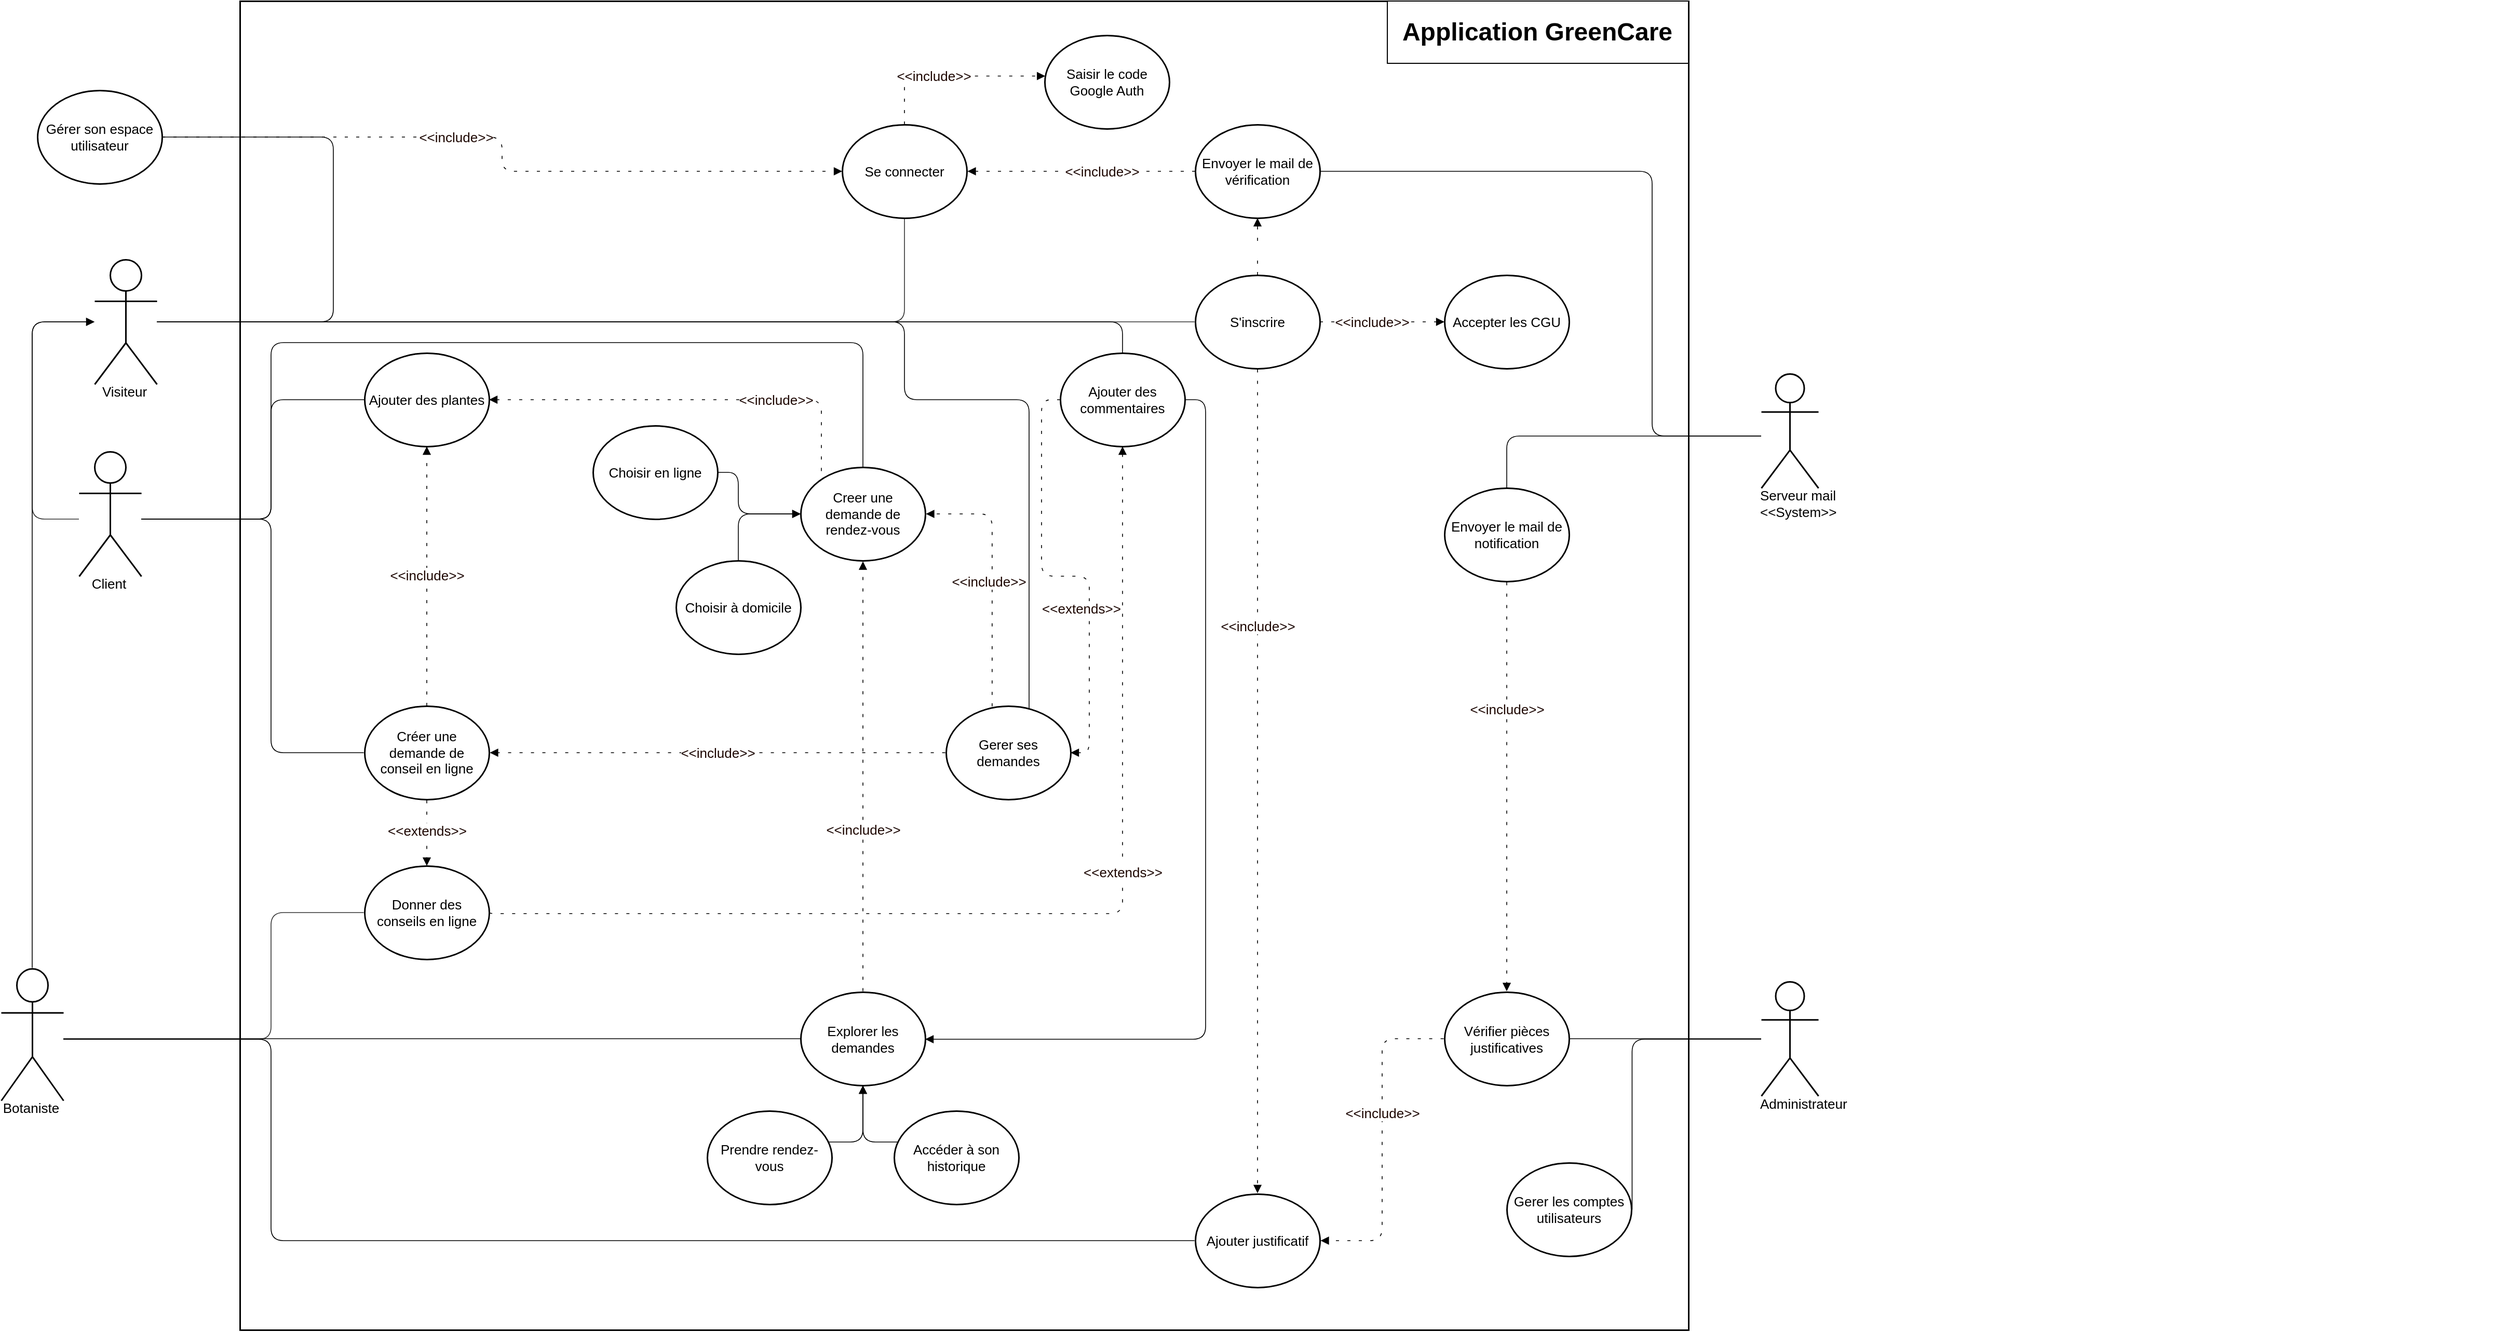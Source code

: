 <mxfile version="20.5.3" type="embed" pages="4"><diagram id="unrzabQcZFriMCC7OyJM" name="Diagramme de cas d'utilisation"><mxGraphModel dx="1662" dy="354" grid="0" gridSize="10" guides="1" tooltips="1" connect="1" arrows="1" fold="1" page="0" pageScale="1" pageWidth="827" pageHeight="1169" background="none" math="0" shadow="0"><root><mxCell id="0"/><mxCell id="1" parent="0"/><UserObject label="" lucidchartObjectId="gKhOu9pnk8Ob" id="j4Bny53Nqc3UgjpTRana-2"><mxCell style="html=1;overflow=block;blockSpacing=1;whiteSpace=wrap;fontSize=13;align=center;spacing=0;fillColor=#ffffff;strokeWidth=1.5;strokeColor=none;" parent="1" vertex="1"><mxGeometry x="2765" y="1296" width="180" height="45" as="geometry"/></mxCell></UserObject><UserObject label="" lucidchartObjectId="gKhOGDX6BmYb" id="j4Bny53Nqc3UgjpTRana-3"><mxCell style="html=1;overflow=block;blockSpacing=1;whiteSpace=wrap;container=0;pointerEvents=0;collapsible=0;recursiveResize=0;fontSize=13;align=center;spacing=0;strokeOpacity=100;fillOpacity=100;fillColor=none;strokeWidth=1.5;movable=1;resizable=1;rotatable=1;deletable=1;editable=1;locked=0;connectable=1;" parent="1" vertex="1"><mxGeometry x="770" y="921" width="1395" height="1280" as="geometry"/></mxCell></UserObject><UserObject label="Client" lucidchartObjectId="gKhOu-AiaodL" id="j4Bny53Nqc3UgjpTRana-18"><mxCell style="html=1;overflow=block;blockSpacing=1;shape=umlActor;labelPosition=center;verticalLabelPosition=bottom;verticalAlign=top;whiteSpace=nowrap;fontSize=13;align=center;spacing=0;strokeOpacity=100;fillOpacity=100;fillColor=none;strokeWidth=1.5;" parent="1" vertex="1"><mxGeometry x="615" y="1355" width="60" height="120" as="geometry"/></mxCell></UserObject><UserObject label="Botaniste" lucidchartObjectId="gKhOP7h5WBCP" id="j4Bny53Nqc3UgjpTRana-19"><mxCell style="html=1;overflow=block;blockSpacing=1;shape=umlActor;labelPosition=center;verticalLabelPosition=bottom;verticalAlign=top;whiteSpace=nowrap;fontSize=13;align=center;spacing=0;strokeOpacity=100;fillOpacity=100;fillColor=none;strokeWidth=1.5;" parent="1" vertex="1"><mxGeometry x="540" y="1853" width="60" height="127" as="geometry"/></mxCell></UserObject><UserObject label="Administrateur" lucidchartObjectId="gKhOfSoPYHjI" id="j4Bny53Nqc3UgjpTRana-20"><mxCell style="html=1;overflow=block;blockSpacing=1;shape=umlActor;labelPosition=center;verticalLabelPosition=bottom;verticalAlign=top;whiteSpace=nowrap;fontSize=13;align=center;spacing=0;strokeOpacity=100;fillOpacity=100;fillColor=none;strokeWidth=1.5;" parent="1" vertex="1"><mxGeometry x="2235" y="1865.5" width="55" height="110" as="geometry"/></mxCell></UserObject><UserObject label="" lucidchartObjectId="gKhOqiJnqOq_" id="j4Bny53Nqc3UgjpTRana-28"><mxCell style="html=1;jettySize=18;whiteSpace=wrap;fontSize=13;strokeOpacity=100;strokeWidth=0.8;rounded=1;arcSize=24;edgeStyle=orthogonalEdgeStyle;startArrow=none;endArrow=none;exitX=1.006;exitY=0.5;exitPerimeter=0;fillColor=none;" parent="1" source="j4Bny53Nqc3UgjpTRana-9" target="j4Bny53Nqc3UgjpTRana-20" edge="1"><mxGeometry width="100" height="100" relative="1" as="geometry"><Array as="points"/></mxGeometry></mxCell></UserObject><UserObject label="" lucidchartObjectId="gKhOn2uK6emS" id="j4Bny53Nqc3UgjpTRana-29"><mxCell style="html=1;jettySize=18;whiteSpace=wrap;fontSize=13;strokeOpacity=100;strokeWidth=0.8;rounded=1;arcSize=24;edgeStyle=orthogonalEdgeStyle;startArrow=none;endArrow=none;exitX=1.006;exitY=0.5;exitPerimeter=0;fillColor=none;" parent="1" source="j4Bny53Nqc3UgjpTRana-27" target="j4Bny53Nqc3UgjpTRana-20" edge="1"><mxGeometry width="100" height="100" relative="1" as="geometry"><Array as="points"><mxPoint x="2111" y="1921"/></Array></mxGeometry></mxCell></UserObject><UserObject label="Visiteur" lucidchartObjectId="gKhOcwnyrVPB" id="j4Bny53Nqc3UgjpTRana-31"><mxCell style="html=1;overflow=block;blockSpacing=1;shape=umlActor;labelPosition=center;verticalLabelPosition=bottom;verticalAlign=top;whiteSpace=nowrap;fontSize=13;align=center;spacing=0;strokeOpacity=100;fillOpacity=100;fillColor=none;strokeWidth=1.5;" parent="1" vertex="1"><mxGeometry x="630" y="1170" width="60" height="120" as="geometry"/></mxCell></UserObject><UserObject label="" lucidchartObjectId="gKhOaRxH9AZL" id="j4Bny53Nqc3UgjpTRana-32"><mxCell style="html=1;jettySize=18;whiteSpace=wrap;fontSize=13;strokeColor=#333333;strokeOpacity=100;strokeWidth=0.8;rounded=1;arcSize=24;edgeStyle=orthogonalEdgeStyle;startArrow=none;endArrow=block;endFill=1;entryX=0;entryY=0.5;entryPerimeter=0;" parent="1" source="j4Bny53Nqc3UgjpTRana-18" target="j4Bny53Nqc3UgjpTRana-31" edge="1"><mxGeometry width="100" height="100" relative="1" as="geometry"><Array as="points"><mxPoint x="570" y="1420"/><mxPoint x="570" y="1230"/></Array></mxGeometry></mxCell></UserObject><UserObject label="" lucidchartObjectId="gKhOkL3iKPd0" id="j4Bny53Nqc3UgjpTRana-33"><mxCell style="html=1;jettySize=18;whiteSpace=wrap;fontSize=13;strokeColor=#333333;strokeOpacity=100;strokeWidth=0.8;rounded=1;arcSize=24;edgeStyle=orthogonalEdgeStyle;startArrow=none;endArrow=none;entryX=-0.006;entryY=0.5;entryPerimeter=0;" parent="1" source="j4Bny53Nqc3UgjpTRana-31" target="j4Bny53Nqc3UgjpTRana-21" edge="1"><mxGeometry width="100" height="100" relative="1" as="geometry"><Array as="points"/></mxGeometry></mxCell></UserObject><UserObject label="" lucidchartObjectId="gKhOXC6uII6b" id="j4Bny53Nqc3UgjpTRana-34"><mxCell style="html=1;jettySize=18;whiteSpace=wrap;fontSize=13;strokeColor=#333333;strokeOpacity=100;strokeWidth=0.8;rounded=1;arcSize=24;edgeStyle=orthogonalEdgeStyle;startArrow=none;endArrow=none;entryX=0.5;entryY=1;entryDx=0;entryDy=0;" parent="1" source="j4Bny53Nqc3UgjpTRana-31" target="j4Bny53Nqc3UgjpTRana-30" edge="1"><mxGeometry width="100" height="100" relative="1" as="geometry"><Array as="points"><mxPoint x="1410" y="1230"/></Array></mxGeometry></mxCell></UserObject><UserObject label="" lucidchartObjectId="gKhOEcXFC-xn" id="j4Bny53Nqc3UgjpTRana-36"><mxCell style="html=1;jettySize=18;whiteSpace=wrap;fontSize=13;strokeColor=#333333;strokeOpacity=100;strokeWidth=0.8;rounded=1;arcSize=24;edgeStyle=orthogonalEdgeStyle;startArrow=none;endArrow=none;entryX=-0.006;entryY=0.5;entryPerimeter=0;" parent="1" source="j4Bny53Nqc3UgjpTRana-19" target="j4Bny53Nqc3UgjpTRana-25" edge="1"><mxGeometry width="100" height="100" relative="1" as="geometry"><Array as="points"><mxPoint x="800" y="1921"/><mxPoint x="800" y="1799"/></Array></mxGeometry></mxCell></UserObject><UserObject label="" lucidchartObjectId="gKhOzjPgn9YY" id="j4Bny53Nqc3UgjpTRana-37"><mxCell style="html=1;jettySize=18;whiteSpace=wrap;fontSize=13;strokeOpacity=100;strokeWidth=0.8;rounded=1;arcSize=24;edgeStyle=orthogonalEdgeStyle;startArrow=none;endArrow=none;exitX=1;exitY=0.5;exitPerimeter=0;fillColor=none;" parent="1" source="j4Bny53Nqc3UgjpTRana-31" target="j4Bny53Nqc3UgjpTRana-26" edge="1"><mxGeometry width="100" height="100" relative="1" as="geometry"><Array as="points"><mxPoint x="1620" y="1230"/></Array></mxGeometry></mxCell></UserObject><UserObject label="" lucidchartObjectId="-NhOjeM7gTps" id="j4Bny53Nqc3UgjpTRana-40"><mxCell style="html=1;jettySize=18;whiteSpace=wrap;fontSize=13;strokeOpacity=100;strokeWidth=0.8;rounded=1;arcSize=24;edgeStyle=orthogonalEdgeStyle;startArrow=none;endArrow=block;endFill=1;exitX=0.5;exitY=-0.006;exitPerimeter=0;entryX=0;entryY=0.5;entryPerimeter=0;fillColor=none;" parent="1" source="j4Bny53Nqc3UgjpTRana-19" target="j4Bny53Nqc3UgjpTRana-31" edge="1"><mxGeometry width="100" height="100" relative="1" as="geometry"><Array as="points"/></mxGeometry></mxCell></UserObject><UserObject label="" lucidchartObjectId="UPhO6AxFN8nv" id="j4Bny53Nqc3UgjpTRana-43"><mxCell style="html=1;jettySize=18;whiteSpace=wrap;fontSize=13;strokeOpacity=100;strokeWidth=0.8;rounded=1;arcSize=24;edgeStyle=orthogonalEdgeStyle;startArrow=none;endArrow=none;entryX=-0.006;entryY=0.5;entryPerimeter=0;fillColor=none;" parent="1" source="j4Bny53Nqc3UgjpTRana-19" target="j4Bny53Nqc3UgjpTRana-6" edge="1"><mxGeometry width="100" height="100" relative="1" as="geometry"><Array as="points"><mxPoint x="800" y="1921"/><mxPoint x="800" y="2115"/></Array></mxGeometry></mxCell></UserObject><UserObject label="Serveur mail&#10;&amp;lt;&amp;lt;System&amp;gt;&amp;gt;" lucidchartObjectId="M8hOkrBOWUQn" id="j4Bny53Nqc3UgjpTRana-49"><mxCell style="html=1;overflow=block;blockSpacing=1;shape=umlActor;labelPosition=center;verticalLabelPosition=bottom;verticalAlign=top;whiteSpace=nowrap;fontSize=13;align=center;spacing=0;strokeOpacity=100;fillOpacity=100;fillColor=none;strokeWidth=1.5;" parent="1" vertex="1"><mxGeometry x="2235" y="1280" width="55" height="110" as="geometry"/></mxCell></UserObject><UserObject label="" lucidchartObjectId="N_hO-MWpPihL" id="j4Bny53Nqc3UgjpTRana-53"><mxCell style="html=1;jettySize=18;whiteSpace=wrap;fontSize=13;strokeOpacity=100;strokeWidth=0.8;rounded=1;arcSize=24;edgeStyle=orthogonalEdgeStyle;startArrow=none;endArrow=none;entryX=1.006;entryY=0.5;entryPerimeter=0;fillColor=none;" parent="1" source="j4Bny53Nqc3UgjpTRana-49" target="j4Bny53Nqc3UgjpTRana-50" edge="1"><mxGeometry width="100" height="100" relative="1" as="geometry"><Array as="points"><mxPoint x="2130" y="1340"/><mxPoint x="2130" y="1085"/></Array></mxGeometry></mxCell></UserObject><UserObject label="" lucidchartObjectId="xFiOth19pv47" id="j4Bny53Nqc3UgjpTRana-56"><mxCell style="html=1;jettySize=18;whiteSpace=wrap;fontSize=13;strokeOpacity=100;strokeWidth=0.8;rounded=1;arcSize=24;edgeStyle=orthogonalEdgeStyle;startArrow=none;endArrow=none;fillColor=none;" parent="1" source="j4Bny53Nqc3UgjpTRana-31" target="j4Bny53Nqc3UgjpTRana-23" edge="1"><mxGeometry width="100" height="100" relative="1" as="geometry"><Array as="points"><mxPoint x="1410" y="1230"/><mxPoint x="1410" y="1305"/><mxPoint x="1530" y="1305"/></Array></mxGeometry></mxCell></UserObject><UserObject label="" lucidchartObjectId="WSiO19zAIk1v" id="j4Bny53Nqc3UgjpTRana-66"><mxCell style="html=1;jettySize=18;whiteSpace=wrap;fontSize=13;strokeOpacity=100;strokeWidth=0.8;rounded=1;arcSize=24;edgeStyle=orthogonalEdgeStyle;startArrow=none;endArrow=none;entryX=0.5;entryY=0;entryDx=0;entryDy=0;fillColor=none;" parent="1" source="j4Bny53Nqc3UgjpTRana-49" target="j4Bny53Nqc3UgjpTRana-63" edge="1"><mxGeometry width="100" height="100" relative="1" as="geometry"><Array as="points"><mxPoint x="1990" y="1340"/></Array></mxGeometry></mxCell></UserObject><UserObject label="" lucidchartObjectId="Y6uPnxh6_YVl" id="j4Bny53Nqc3UgjpTRana-67"><mxCell style="html=1;jettySize=18;whiteSpace=wrap;fontSize=13;strokeOpacity=100;strokeWidth=0.8;rounded=1;arcSize=24;edgeStyle=orthogonalEdgeStyle;startArrow=none;endArrow=none;fillColor=none;" parent="1" source="j4Bny53Nqc3UgjpTRana-18" target="j4Bny53Nqc3UgjpTRana-24" edge="1"><mxGeometry width="100" height="100" relative="1" as="geometry"><Array as="points"><mxPoint x="800" y="1420"/><mxPoint x="800" y="1305"/></Array><mxPoint x="910" y="1305" as="targetPoint"/></mxGeometry></mxCell></UserObject><UserObject label="" lucidchartObjectId="HDoThxs2cL3G" id="j4Bny53Nqc3UgjpTRana-79"><mxCell style="html=1;jettySize=18;whiteSpace=wrap;fontSize=13;strokeOpacity=100;strokeWidth=0.8;rounded=1;arcSize=24;edgeStyle=orthogonalEdgeStyle;startArrow=none;endArrow=none;fillColor=none;" parent="1" source="j4Bny53Nqc3UgjpTRana-5" target="j4Bny53Nqc3UgjpTRana-19" edge="1"><mxGeometry width="100" height="100" relative="1" as="geometry"><Array as="points"><mxPoint x="780" y="1921"/><mxPoint x="780" y="1921"/></Array></mxGeometry></mxCell></UserObject><UserObject label="" lucidchartObjectId="wEoTKA2rk6TV" id="j4Bny53Nqc3UgjpTRana-80"><mxCell style="html=1;jettySize=18;whiteSpace=wrap;fontSize=13;strokeOpacity=100;strokeWidth=0.8;rounded=1;arcSize=24;edgeStyle=orthogonalEdgeStyle;startArrow=none;endArrow=none;exitX=-0.006;exitY=0.5;exitPerimeter=0;fillColor=none;" parent="1" source="j4Bny53Nqc3UgjpTRana-68" target="j4Bny53Nqc3UgjpTRana-18" edge="1"><mxGeometry width="100" height="100" relative="1" as="geometry"><Array as="points"><mxPoint x="800" y="1645"/><mxPoint x="800" y="1420"/></Array></mxGeometry></mxCell></UserObject><UserObject label="" lucidchartObjectId="xFiOth19pv47" id="j4Bny53Nqc3UgjpTRana-81"><mxCell style="html=1;jettySize=18;whiteSpace=wrap;fontSize=13;strokeOpacity=100;strokeWidth=0.8;rounded=1;arcSize=24;edgeStyle=orthogonalEdgeStyle;startArrow=none;endArrow=none;fillColor=none;" parent="1" source="j4Bny53Nqc3UgjpTRana-31" target="j4Bny53Nqc3UgjpTRana-4" edge="1"><mxGeometry width="100" height="100" relative="1" as="geometry"><Array as="points"><mxPoint x="860" y="1230"/></Array><mxPoint x="655.78" y="1240" as="sourcePoint"/><mxPoint x="1515.52" y="1558.15" as="targetPoint"/></mxGeometry></mxCell></UserObject><UserObject label="" lucidchartObjectId="wEoTKA2rk6TV" id="foj-8QFy9QnmpwE-tMUR-5"><mxCell style="html=1;jettySize=18;whiteSpace=wrap;fontSize=13;strokeOpacity=100;strokeWidth=0.8;rounded=1;arcSize=24;edgeStyle=orthogonalEdgeStyle;startArrow=none;endArrow=none;fillColor=none;" parent="1" source="j4Bny53Nqc3UgjpTRana-22" target="j4Bny53Nqc3UgjpTRana-18" edge="1"><mxGeometry width="100" height="100" relative="1" as="geometry"><Array as="points"><mxPoint x="1370" y="1250"/><mxPoint x="800" y="1250"/><mxPoint x="800" y="1420"/></Array><mxPoint x="919" y="1475" as="sourcePoint"/><mxPoint x="656" y="1600" as="targetPoint"/></mxGeometry></mxCell></UserObject><UserObject label="Gérer son espace utilisateur" lucidchartObjectId="gKhOzTha_Y9X" id="j4Bny53Nqc3UgjpTRana-4"><mxCell style="html=1;overflow=block;blockSpacing=1;whiteSpace=wrap;ellipse;fontSize=13;spacing=3.8;strokeOpacity=100;fillOpacity=100;fillColor=none;strokeWidth=1.5;" parent="1" vertex="1"><mxGeometry x="575" y="1007" width="120" height="90" as="geometry"/></mxCell></UserObject><UserObject label="Explorer les demandes" lucidchartObjectId="qmoTM29gUOR-" id="j4Bny53Nqc3UgjpTRana-5"><mxCell style="html=1;overflow=block;blockSpacing=1;whiteSpace=wrap;ellipse;fontSize=13;spacing=3.8;strokeOpacity=100;fillOpacity=100;fillColor=none;strokeWidth=1.5;" parent="1" vertex="1"><mxGeometry x="1310" y="1875.5" width="120" height="90" as="geometry"/></mxCell></UserObject><UserObject label="Ajouter justificatif" lucidchartObjectId="gKhOh3372qru" id="j4Bny53Nqc3UgjpTRana-6"><mxCell style="html=1;overflow=block;blockSpacing=1;whiteSpace=wrap;ellipse;fontSize=13;spacing=3.8;strokeOpacity=100;fillOpacity=100;fillColor=none;strokeWidth=1.5;" parent="1" vertex="1"><mxGeometry x="1690" y="2070" width="120" height="90" as="geometry"/></mxCell></UserObject><UserObject label="Prendre rendez-vous" lucidchartObjectId="qmoTM29gUOR-" id="j4Bny53Nqc3UgjpTRana-7"><mxCell style="html=1;overflow=block;blockSpacing=1;whiteSpace=wrap;ellipse;fontSize=13;spacing=3.8;strokeOpacity=100;fillOpacity=100;fillColor=none;strokeWidth=1.5;" parent="1" vertex="1"><mxGeometry x="1220" y="1990" width="120" height="90" as="geometry"/></mxCell></UserObject><UserObject label="" lucidchartObjectId="TjoT5E3iF57i" id="j4Bny53Nqc3UgjpTRana-8"><mxCell style="html=1;jettySize=18;whiteSpace=wrap;fontSize=13;strokeOpacity=100;strokeWidth=0.8;rounded=1;arcSize=24;edgeStyle=orthogonalEdgeStyle;startArrow=none;endArrow=block;endFill=1;fillColor=none;" parent="1" source="j4Bny53Nqc3UgjpTRana-7" target="j4Bny53Nqc3UgjpTRana-5" edge="1"><mxGeometry width="100" height="100" relative="1" as="geometry"><Array as="points"><mxPoint x="1370" y="2020"/></Array><mxPoint x="1615" y="1315" as="sourcePoint"/><mxPoint x="1420" y="2020" as="targetPoint"/></mxGeometry></mxCell></UserObject><UserObject label="Vérifier pièces justificatives" lucidchartObjectId="gKhOuwIMfBFl" id="j4Bny53Nqc3UgjpTRana-9"><mxCell style="html=1;overflow=block;blockSpacing=1;whiteSpace=wrap;ellipse;fontSize=13;spacing=3.8;strokeOpacity=100;fillOpacity=100;fillColor=none;strokeWidth=1.5;" parent="1" vertex="1"><mxGeometry x="1930" y="1875.5" width="120" height="90" as="geometry"/></mxCell></UserObject><UserObject label="" lucidchartObjectId="J1hO5bD2.ekL" id="j4Bny53Nqc3UgjpTRana-10"><mxCell style="html=1;jettySize=18;whiteSpace=wrap;fontSize=13;strokeOpacity=100;dashed=1;fixDash=1;dashPattern=3 8;strokeWidth=0.8;rounded=1;arcSize=24;edgeStyle=orthogonalEdgeStyle;startArrow=none;endArrow=block;endFill=1;exitX=-0.006;exitY=0.5;exitPerimeter=0;entryX=1.006;entryY=0.5;entryPerimeter=0;fillColor=none;" parent="1" source="j4Bny53Nqc3UgjpTRana-9" target="j4Bny53Nqc3UgjpTRana-6" edge="1"><mxGeometry width="100" height="100" relative="1" as="geometry"><Array as="points"/></mxGeometry></mxCell></UserObject><mxCell id="j4Bny53Nqc3UgjpTRana-11" value="&lt;font color=&quot;#1d0601&quot;&gt;&amp;lt;&amp;lt;include&amp;gt;&amp;gt;&lt;/font&gt;" style="text;html=1;resizable=0;labelBackgroundColor=default;align=center;verticalAlign=middle;fontColor=#FAFAFA;fontSize=13;" parent="j4Bny53Nqc3UgjpTRana-10" vertex="1"><mxGeometry x="-0.163" relative="1" as="geometry"/></mxCell><UserObject label="Accéder à son historique" lucidchartObjectId="qmoTM29gUOR-" id="j4Bny53Nqc3UgjpTRana-12"><mxCell style="html=1;overflow=block;blockSpacing=1;whiteSpace=wrap;ellipse;fontSize=13;spacing=3.8;strokeOpacity=100;fillOpacity=100;fillColor=none;strokeWidth=1.5;" parent="1" vertex="1"><mxGeometry x="1400" y="1990" width="120" height="90" as="geometry"/></mxCell></UserObject><UserObject label="" lucidchartObjectId="TjoT5E3iF57i" id="j4Bny53Nqc3UgjpTRana-13"><mxCell style="html=1;jettySize=18;whiteSpace=wrap;fontSize=13;strokeOpacity=100;strokeWidth=0.8;rounded=1;arcSize=24;edgeStyle=orthogonalEdgeStyle;startArrow=none;endArrow=block;endFill=1;fillColor=none;" parent="1" source="j4Bny53Nqc3UgjpTRana-12" target="j4Bny53Nqc3UgjpTRana-5" edge="1"><mxGeometry width="100" height="100" relative="1" as="geometry"><Array as="points"><mxPoint x="1370" y="2020"/></Array><mxPoint x="1530" y="2100" as="sourcePoint"/><mxPoint x="1418.5" y="2030" as="targetPoint"/></mxGeometry></mxCell></UserObject><UserObject label="Ajouter des plantes" lucidchartObjectId="gKhO0i5Lb0RQ" id="j4Bny53Nqc3UgjpTRana-24"><mxCell style="html=1;overflow=block;blockSpacing=1;whiteSpace=wrap;ellipse;fontSize=13;spacing=3.8;strokeOpacity=100;fillOpacity=100;fillColor=none;strokeWidth=1.5;" parent="1" vertex="1"><mxGeometry x="890" y="1260" width="120" height="90" as="geometry"/></mxCell></UserObject><UserObject label="Créer une demande de conseil en ligne" lucidchartObjectId="uioTm0ih_5xU" id="j4Bny53Nqc3UgjpTRana-68"><mxCell style="html=1;overflow=block;blockSpacing=1;whiteSpace=wrap;ellipse;fontSize=13;spacing=3.8;strokeOpacity=100;fillOpacity=100;fillColor=none;strokeWidth=1.5;" parent="1" vertex="1"><mxGeometry x="890" y="1600" width="120" height="90" as="geometry"/></mxCell></UserObject><UserObject label="" lucidchartObjectId="VioTqBoHd~Mr" id="j4Bny53Nqc3UgjpTRana-69"><mxCell style="html=1;jettySize=18;whiteSpace=wrap;fontSize=13;strokeOpacity=100;dashed=1;fixDash=1;dashPattern=3 8;strokeWidth=0.8;rounded=1;arcSize=24;edgeStyle=orthogonalEdgeStyle;startArrow=none;endArrow=block;endFill=1;fillColor=none;" parent="1" source="j4Bny53Nqc3UgjpTRana-68" target="j4Bny53Nqc3UgjpTRana-24" edge="1"><mxGeometry width="100" height="100" relative="1" as="geometry"><Array as="points"><mxPoint x="950" y="1480"/><mxPoint x="950" y="1480"/></Array><mxPoint x="1080.04" y="1425.0" as="sourcePoint"/><mxPoint x="1090.04" y="1355.72" as="targetPoint"/></mxGeometry></mxCell></UserObject><mxCell id="j4Bny53Nqc3UgjpTRana-70" value="&lt;font color=&quot;#1d0601&quot;&gt;&amp;lt;&amp;lt;include&amp;gt;&amp;gt;&lt;/font&gt;" style="text;html=1;resizable=0;labelBackgroundColor=default;align=center;verticalAlign=middle;fontColor=#E0E0E0;fontSize=13;" parent="j4Bny53Nqc3UgjpTRana-69" vertex="1"><mxGeometry x="-0.378" relative="1" as="geometry"><mxPoint y="-48" as="offset"/></mxGeometry></mxCell><UserObject label="Creer une demande de rendez-vous " lucidchartObjectId="gKhO8AEypUkO" id="j4Bny53Nqc3UgjpTRana-22"><mxCell style="html=1;overflow=block;blockSpacing=1;whiteSpace=wrap;ellipse;fontSize=13;spacing=3.8;strokeOpacity=100;fillOpacity=100;fillColor=none;strokeWidth=1.5;" parent="1" vertex="1"><mxGeometry x="1310" y="1370" width="120" height="90" as="geometry"/></mxCell></UserObject><UserObject label="" lucidchartObjectId="UmoTv5eSHaaD" id="j4Bny53Nqc3UgjpTRana-75"><mxCell style="html=1;jettySize=18;whiteSpace=wrap;fontSize=13;strokeOpacity=100;dashed=1;fixDash=1;dashPattern=3 8;strokeWidth=0.8;rounded=1;arcSize=24;edgeStyle=orthogonalEdgeStyle;startArrow=none;endArrow=block;endFill=1;exitX=0.5;exitY=-0.008;exitPerimeter=0;entryX=0.5;entryY=1.008;entryPerimeter=0;fillColor=none;" parent="1" source="j4Bny53Nqc3UgjpTRana-5" target="j4Bny53Nqc3UgjpTRana-22" edge="1"><mxGeometry width="100" height="100" relative="1" as="geometry"><Array as="points"/></mxGeometry></mxCell></UserObject><mxCell id="j4Bny53Nqc3UgjpTRana-76" value="&lt;font color=&quot;#1d0601&quot;&gt;&amp;lt;&amp;lt;include&amp;gt;&amp;gt;&lt;/font&gt;" style="text;html=1;resizable=0;labelBackgroundColor=default;align=center;verticalAlign=middle;fontColor=#FCFCFC;fontSize=13;" parent="j4Bny53Nqc3UgjpTRana-75" vertex="1"><mxGeometry x="-0.378" relative="1" as="geometry"><mxPoint y="-27" as="offset"/></mxGeometry></mxCell><UserObject label="" lucidchartObjectId="oIiOINZ41Wn4" id="j4Bny53Nqc3UgjpTRana-57"><mxCell style="html=1;jettySize=18;whiteSpace=wrap;fontSize=13;strokeOpacity=100;dashed=1;fixDash=1;dashPattern=3 8;strokeWidth=0.8;rounded=1;arcSize=24;edgeStyle=orthogonalEdgeStyle;startArrow=none;endArrow=block;endFill=1;exitX=0;exitY=0;exitDx=0;exitDy=0;fillColor=none;" parent="1" source="j4Bny53Nqc3UgjpTRana-22" target="j4Bny53Nqc3UgjpTRana-24" edge="1"><mxGeometry width="100" height="100" relative="1" as="geometry"><Array as="points"><mxPoint x="1330" y="1383"/><mxPoint x="1330" y="1305"/></Array></mxGeometry></mxCell></UserObject><mxCell id="j4Bny53Nqc3UgjpTRana-58" value="&lt;font style=&quot;&quot; color=&quot;#1d0601&quot;&gt;&amp;lt;&amp;lt;include&amp;gt;&amp;gt;&lt;/font&gt;" style="text;html=1;resizable=0;labelBackgroundColor=default;align=center;verticalAlign=middle;fontColor=#E0E0E0;fontSize=13;fillColor=#1D0601;" parent="j4Bny53Nqc3UgjpTRana-57" vertex="1"><mxGeometry x="-0.378" relative="1" as="geometry"/></mxCell><UserObject label="Choisir en ligne" lucidchartObjectId="vjoTZL5YEYP9" id="j4Bny53Nqc3UgjpTRana-72"><mxCell style="html=1;overflow=block;blockSpacing=1;whiteSpace=wrap;ellipse;fontSize=13;spacing=3.8;strokeOpacity=100;fillOpacity=100;fillColor=none;strokeWidth=1.5;" parent="1" vertex="1"><mxGeometry x="1110" y="1330" width="120" height="90" as="geometry"/></mxCell></UserObject><UserObject label="" lucidchartObjectId="TjoT5E3iF57i" id="j4Bny53Nqc3UgjpTRana-73"><mxCell style="html=1;jettySize=18;whiteSpace=wrap;fontSize=13;strokeOpacity=100;strokeWidth=0.8;rounded=1;arcSize=24;edgeStyle=orthogonalEdgeStyle;startArrow=none;endArrow=block;endFill=1;exitX=1.006;exitY=0.5;exitPerimeter=0;fillColor=none;" parent="1" source="j4Bny53Nqc3UgjpTRana-72" target="j4Bny53Nqc3UgjpTRana-22" edge="1"><mxGeometry width="100" height="100" relative="1" as="geometry"><Array as="points"><mxPoint x="1250" y="1375"/><mxPoint x="1250" y="1415"/></Array></mxGeometry></mxCell></UserObject><UserObject label="Choisir à domicile" lucidchartObjectId="vjoTSHHiT4I_" id="j4Bny53Nqc3UgjpTRana-71"><mxCell style="html=1;overflow=block;blockSpacing=1;whiteSpace=wrap;ellipse;fontSize=13;spacing=3.8;strokeOpacity=100;fillOpacity=100;fillColor=none;strokeWidth=1.5;" parent="1" vertex="1"><mxGeometry x="1190" y="1460" width="120" height="90" as="geometry"/></mxCell></UserObject><UserObject label="" lucidchartObjectId="lkoTxJUnp6nr" id="j4Bny53Nqc3UgjpTRana-74"><mxCell style="html=1;jettySize=18;whiteSpace=wrap;fontSize=13;strokeOpacity=100;strokeWidth=0.8;rounded=1;arcSize=24;edgeStyle=orthogonalEdgeStyle;startArrow=none;endArrow=block;endFill=1;entryX=0;entryY=0.5;entryDx=0;entryDy=0;fillColor=none;" parent="1" source="j4Bny53Nqc3UgjpTRana-71" target="j4Bny53Nqc3UgjpTRana-22" edge="1"><mxGeometry width="100" height="100" relative="1" as="geometry"><Array as="points"/></mxGeometry></mxCell></UserObject><UserObject label="Envoyer le  mail de vérification" lucidchartObjectId="W-hOqGgNsrmI" id="j4Bny53Nqc3UgjpTRana-50"><mxCell style="html=1;overflow=block;blockSpacing=1;whiteSpace=wrap;ellipse;fontSize=13;spacing=3.8;strokeOpacity=100;fillOpacity=100;fillColor=none;strokeWidth=1.5;" parent="1" vertex="1"><mxGeometry x="1690" y="1040" width="120" height="90" as="geometry"/></mxCell></UserObject><UserObject label="Se connecter" lucidchartObjectId="gKhOzTha_Y9X" id="j4Bny53Nqc3UgjpTRana-30"><mxCell style="html=1;overflow=block;blockSpacing=1;whiteSpace=wrap;ellipse;fontSize=13;spacing=3.8;strokeOpacity=100;fillOpacity=100;fillColor=none;strokeWidth=1.5;" parent="1" vertex="1"><mxGeometry x="1350" y="1040" width="120" height="90" as="geometry"/></mxCell></UserObject><UserObject label="S'inscrire" lucidchartObjectId="gKhOTKAAX_ll" id="j4Bny53Nqc3UgjpTRana-21"><mxCell style="html=1;overflow=block;blockSpacing=1;whiteSpace=wrap;ellipse;fontSize=13;spacing=3.8;strokeOpacity=100;fillOpacity=100;fillColor=none;strokeWidth=1.5;" parent="1" vertex="1"><mxGeometry x="1690" y="1185" width="120" height="90" as="geometry"/></mxCell></UserObject><UserObject label="Accepter les CGU" lucidchartObjectId="55hOAT56FzsK" id="j4Bny53Nqc3UgjpTRana-46"><mxCell style="html=1;overflow=block;blockSpacing=1;whiteSpace=wrap;ellipse;fontSize=13;spacing=3.8;strokeOpacity=100;fillOpacity=100;fillColor=none;strokeWidth=1.5;" parent="1" vertex="1"><mxGeometry x="1930" y="1185" width="120" height="90" as="geometry"/></mxCell></UserObject><UserObject label="Envoyer le  mail de notification" lucidchartObjectId="tSiO45qGRzfP" id="j4Bny53Nqc3UgjpTRana-63"><mxCell style="html=1;overflow=block;blockSpacing=1;whiteSpace=wrap;ellipse;fontSize=13;spacing=3.8;strokeOpacity=100;fillOpacity=100;fillColor=none;strokeWidth=1.5;" parent="1" vertex="1"><mxGeometry x="1930" y="1390" width="120" height="90" as="geometry"/></mxCell></UserObject><UserObject label="" lucidchartObjectId="TyiOg081VAjn" id="j4Bny53Nqc3UgjpTRana-54"><mxCell style="html=1;jettySize=18;whiteSpace=wrap;fontSize=13;strokeOpacity=100;dashed=1;fixDash=1;dashPattern=3 8;strokeWidth=0.8;rounded=1;arcSize=24;edgeStyle=orthogonalEdgeStyle;startArrow=none;endArrow=block;endFill=1;entryX=1.006;entryY=0.5;entryPerimeter=0;fillColor=none;" parent="1" source="j4Bny53Nqc3UgjpTRana-50" target="j4Bny53Nqc3UgjpTRana-30" edge="1"><mxGeometry width="100" height="100" relative="1" as="geometry"><Array as="points"/></mxGeometry></mxCell></UserObject><mxCell id="j4Bny53Nqc3UgjpTRana-55" value="&lt;font color=&quot;#1d0601&quot;&gt;&amp;lt;&amp;lt;include&amp;gt;&amp;gt;&lt;/font&gt;" style="text;html=1;resizable=0;labelBackgroundColor=default;align=center;verticalAlign=middle;fontColor=#FFFFFF;fontSize=13;" parent="j4Bny53Nqc3UgjpTRana-54" vertex="1"><mxGeometry x="-0.177" relative="1" as="geometry"/></mxCell><UserObject label="" lucidchartObjectId="TyiOg081VAjn" id="foj-8QFy9QnmpwE-tMUR-1"><mxCell style="html=1;jettySize=18;whiteSpace=wrap;fontSize=13;strokeOpacity=100;dashed=1;fixDash=1;dashPattern=3 8;strokeWidth=0.8;rounded=1;arcSize=24;edgeStyle=orthogonalEdgeStyle;startArrow=none;endArrow=block;endFill=1;fillColor=none;" parent="1" source="j4Bny53Nqc3UgjpTRana-4" target="j4Bny53Nqc3UgjpTRana-30" edge="1"><mxGeometry width="100" height="100" relative="1" as="geometry"><Array as="points"/><mxPoint x="1274" y="1159" as="sourcePoint"/><mxPoint x="1080" y="1070" as="targetPoint"/></mxGeometry></mxCell></UserObject><mxCell id="foj-8QFy9QnmpwE-tMUR-2" value="&lt;font color=&quot;#1d0601&quot;&gt;&amp;lt;&amp;lt;include&amp;gt;&amp;gt;&lt;/font&gt;" style="text;html=1;resizable=0;labelBackgroundColor=default;align=center;verticalAlign=middle;fontColor=#FCFCFC;fontSize=13;" parent="foj-8QFy9QnmpwE-tMUR-1" vertex="1"><mxGeometry x="-0.177" relative="1" as="geometry"/></mxCell><UserObject label="" lucidchartObjectId="_-hOTZM5BbDT" id="j4Bny53Nqc3UgjpTRana-51"><mxCell style="html=1;jettySize=18;whiteSpace=wrap;fontSize=13;strokeOpacity=100;dashed=1;fixDash=1;dashPattern=3 8;strokeWidth=0.8;rounded=1;arcSize=24;edgeStyle=orthogonalEdgeStyle;startArrow=none;endArrow=block;endFill=1;entryX=0.5;entryY=1;entryDx=0;entryDy=0;fillColor=none;" parent="1" source="j4Bny53Nqc3UgjpTRana-21" target="j4Bny53Nqc3UgjpTRana-50" edge="1"><mxGeometry width="100" height="100" relative="1" as="geometry"><Array as="points"/></mxGeometry></mxCell></UserObject><mxCell id="j4Bny53Nqc3UgjpTRana-52" value="&amp;lt;&amp;lt;include&amp;gt;&amp;gt;" style="text;html=1;resizable=0;labelBackgroundColor=default;align=center;verticalAlign=middle;fontColor=#FFFFFF;fontSize=13;" parent="j4Bny53Nqc3UgjpTRana-51" vertex="1"><mxGeometry x="-0.177" relative="1" as="geometry"/></mxCell><UserObject label="" lucidchartObjectId="zOhO6~MUcXBs" id="j4Bny53Nqc3UgjpTRana-41"><mxCell style="html=1;jettySize=18;whiteSpace=wrap;fontSize=13;strokeOpacity=100;dashed=1;fixDash=1;dashPattern=3 8;strokeWidth=0.8;rounded=1;arcSize=24;edgeStyle=orthogonalEdgeStyle;startArrow=none;endArrow=block;endFill=1;exitX=0.5;exitY=1.008;exitPerimeter=0;entryX=0.5;entryY=-0.008;entryPerimeter=0;fillColor=none;" parent="1" source="j4Bny53Nqc3UgjpTRana-21" target="j4Bny53Nqc3UgjpTRana-6" edge="1"><mxGeometry width="100" height="100" relative="1" as="geometry"><Array as="points"><mxPoint x="1750" y="2069"/></Array></mxGeometry></mxCell></UserObject><mxCell id="j4Bny53Nqc3UgjpTRana-42" value="&lt;font color=&quot;#1d0601&quot;&gt;&amp;lt;&amp;lt;include&amp;gt;&amp;gt;&lt;/font&gt;" style="text;html=1;resizable=0;labelBackgroundColor=default;align=center;verticalAlign=middle;fontColor=#F5F5F5;fontSize=13;fontStyle=0;labelBorderColor=none;" parent="j4Bny53Nqc3UgjpTRana-41" vertex="1"><mxGeometry x="-0.378" relative="1" as="geometry"/></mxCell><UserObject label="" lucidchartObjectId="b6hO.4ZUP0Qt" id="j4Bny53Nqc3UgjpTRana-47"><mxCell style="html=1;jettySize=18;whiteSpace=wrap;fontSize=13;strokeOpacity=100;dashed=1;fixDash=1;dashPattern=3 8;strokeWidth=0.8;rounded=1;arcSize=24;edgeStyle=orthogonalEdgeStyle;startArrow=none;endArrow=block;endFill=1;fillColor=none;" parent="1" source="j4Bny53Nqc3UgjpTRana-21" target="j4Bny53Nqc3UgjpTRana-46" edge="1"><mxGeometry width="100" height="100" relative="1" as="geometry"><Array as="points"/></mxGeometry></mxCell></UserObject><mxCell id="j4Bny53Nqc3UgjpTRana-48" value="&lt;font color=&quot;#1d0601&quot;&gt;&amp;lt;&amp;lt;include&amp;gt;&amp;gt;&lt;/font&gt;" style="text;html=1;resizable=0;labelBackgroundColor=default;align=center;verticalAlign=middle;fontColor=#FFFFFF;fontSize=13;" parent="j4Bny53Nqc3UgjpTRana-47" vertex="1"><mxGeometry x="-0.177" relative="1" as="geometry"/></mxCell><UserObject label="" lucidchartObjectId="KSiOckCnkLvH" id="j4Bny53Nqc3UgjpTRana-64"><mxCell style="html=1;jettySize=18;whiteSpace=wrap;fontSize=13;strokeOpacity=100;dashed=1;fixDash=1;dashPattern=3 8;strokeWidth=0.8;rounded=1;arcSize=24;edgeStyle=orthogonalEdgeStyle;startArrow=none;endArrow=block;endFill=1;exitX=0.5;exitY=1.008;exitPerimeter=0;entryX=0.5;entryY=-0.008;entryPerimeter=0;fillColor=none;" parent="1" source="j4Bny53Nqc3UgjpTRana-63" target="j4Bny53Nqc3UgjpTRana-9" edge="1"><mxGeometry width="100" height="100" relative="1" as="geometry"><Array as="points"/></mxGeometry></mxCell></UserObject><mxCell id="j4Bny53Nqc3UgjpTRana-65" value="&lt;font color=&quot;#1d0601&quot;&gt;&amp;lt;&amp;lt;include&amp;gt;&amp;gt;&lt;/font&gt;" style="text;html=1;resizable=0;labelBackgroundColor=default;align=center;verticalAlign=middle;fontColor=#F5F5F5;fontSize=13;" parent="j4Bny53Nqc3UgjpTRana-64" vertex="1"><mxGeometry x="-0.378" relative="1" as="geometry"/></mxCell><UserObject label="Ajouter des commentaires" lucidchartObjectId="gKhOOtQ1w7oT" id="j4Bny53Nqc3UgjpTRana-26"><mxCell style="html=1;overflow=block;blockSpacing=1;whiteSpace=wrap;ellipse;fontSize=13;spacing=3.8;strokeOpacity=100;fillOpacity=100;fillColor=none;strokeWidth=1.5;" parent="1" vertex="1"><mxGeometry x="1560" y="1260" width="120" height="90" as="geometry"/></mxCell></UserObject><UserObject label="" lucidchartObjectId="TjoT5E3iF57i" id="j4Bny53Nqc3UgjpTRana-84"><mxCell style="html=1;jettySize=18;whiteSpace=wrap;fontSize=13;strokeOpacity=100;strokeWidth=0.8;rounded=1;arcSize=24;edgeStyle=orthogonalEdgeStyle;startArrow=none;endArrow=block;endFill=1;exitX=1;exitY=0.5;exitDx=0;exitDy=0;fillColor=none;" parent="1" source="j4Bny53Nqc3UgjpTRana-26" target="j4Bny53Nqc3UgjpTRana-5" edge="1"><mxGeometry width="100" height="100" relative="1" as="geometry"><Array as="points"><mxPoint x="1700" y="1305"/><mxPoint x="1700" y="1921"/></Array><mxPoint x="1165.72" y="1675" as="sourcePoint"/><mxPoint x="1351.36" y="1710.28" as="targetPoint"/></mxGeometry></mxCell></UserObject><UserObject label="Gerer ses demandes" lucidchartObjectId="gKhOYBYgpX0A" id="j4Bny53Nqc3UgjpTRana-23"><mxCell style="html=1;overflow=block;blockSpacing=1;whiteSpace=wrap;ellipse;fontSize=13;spacing=3.8;strokeOpacity=100;fillOpacity=100;fillColor=none;strokeWidth=1.5;" parent="1" vertex="1"><mxGeometry x="1450" y="1600" width="120" height="90" as="geometry"/></mxCell></UserObject><UserObject label="" lucidchartObjectId="iPiOysRLXaVN" id="j4Bny53Nqc3UgjpTRana-59"><mxCell style="html=1;jettySize=18;whiteSpace=wrap;fontSize=13;strokeOpacity=100;dashed=1;fixDash=1;dashPattern=3 8;strokeWidth=0.8;rounded=1;arcSize=24;edgeStyle=orthogonalEdgeStyle;startArrow=none;endArrow=block;endFill=1;exitX=0;exitY=0.5;entryX=1;entryY=0.5;exitDx=0;exitDy=0;entryDx=0;entryDy=0;fillColor=none;" parent="1" source="j4Bny53Nqc3UgjpTRana-26" target="j4Bny53Nqc3UgjpTRana-23" edge="1"><mxGeometry width="100" height="100" relative="1" as="geometry"><Array as="points"/></mxGeometry></mxCell></UserObject><mxCell id="j4Bny53Nqc3UgjpTRana-60" value="&lt;font color=&quot;#1d0601&quot;&gt;&amp;lt;&amp;lt;extends&amp;gt;&amp;gt;&lt;/font&gt;" style="text;html=1;resizable=0;labelBackgroundColor=default;align=center;verticalAlign=middle;fontColor=#D1D1D1;fontSize=13;" parent="j4Bny53Nqc3UgjpTRana-59" vertex="1"><mxGeometry x="0.377" relative="1" as="geometry"><mxPoint x="-8" y="-26" as="offset"/></mxGeometry></mxCell><UserObject label="" lucidchartObjectId="pNhOqv8_ROgT" id="j4Bny53Nqc3UgjpTRana-38"><mxCell style="html=1;jettySize=18;whiteSpace=wrap;fontSize=13;strokeOpacity=100;dashed=1;fixDash=1;dashPattern=3 8;strokeWidth=0.8;rounded=1;arcSize=24;edgeStyle=orthogonalEdgeStyle;startArrow=none;endArrow=block;endFill=1;exitX=-0.006;exitY=0.5;exitPerimeter=0;entryX=1.006;entryY=0.5;entryPerimeter=0;fillColor=none;" parent="1" source="j4Bny53Nqc3UgjpTRana-23" target="j4Bny53Nqc3UgjpTRana-68" edge="1"><mxGeometry width="100" height="100" relative="1" as="geometry"><Array as="points"><mxPoint x="1011" y="1645"/></Array></mxGeometry></mxCell></UserObject><mxCell id="j4Bny53Nqc3UgjpTRana-39" value="&lt;font color=&quot;#1d0601&quot;&gt;&amp;lt;&amp;lt;include&amp;gt;&amp;gt;&lt;/font&gt;" style="text;html=1;resizable=0;labelBackgroundColor=default;align=center;verticalAlign=middle;fontColor=#FFFFFF;fontSize=13;fillColor=#1D0601;" parent="j4Bny53Nqc3UgjpTRana-38" vertex="1"><mxGeometry relative="1" as="geometry"/></mxCell><UserObject label="" lucidchartObjectId="-CoToUQ-rxOF" id="j4Bny53Nqc3UgjpTRana-77"><mxCell style="html=1;jettySize=18;whiteSpace=wrap;fontSize=13;strokeOpacity=100;dashed=1;fixDash=1;dashPattern=3 8;strokeWidth=0.8;rounded=1;arcSize=24;edgeStyle=orthogonalEdgeStyle;startArrow=none;endArrow=block;endFill=1;exitX=0.37;exitY=0.004;entryX=1.006;entryY=0.5;entryPerimeter=0;exitDx=0;exitDy=0;exitPerimeter=0;fillColor=none;" parent="1" source="j4Bny53Nqc3UgjpTRana-23" target="j4Bny53Nqc3UgjpTRana-22" edge="1"><mxGeometry width="100" height="100" relative="1" as="geometry"><Array as="points"/></mxGeometry></mxCell></UserObject><mxCell id="j4Bny53Nqc3UgjpTRana-78" value="&lt;font color=&quot;#1d0601&quot;&gt;&amp;lt;&amp;lt;include&amp;gt;&amp;gt;&lt;/font&gt;" style="text;html=1;resizable=0;labelBackgroundColor=default;align=center;verticalAlign=middle;fontColor=#F7F7F7;fontSize=13;" parent="j4Bny53Nqc3UgjpTRana-77" vertex="1"><mxGeometry x="0.409" relative="1" as="geometry"><mxPoint x="-4" y="55" as="offset"/></mxGeometry></mxCell><UserObject label="Donner des conseils en ligne" lucidchartObjectId="gKhOQhKqE96p" id="j4Bny53Nqc3UgjpTRana-25"><mxCell style="html=1;overflow=block;blockSpacing=1;whiteSpace=wrap;ellipse;fontSize=13;spacing=3.8;strokeOpacity=100;fillOpacity=100;fillColor=none;strokeWidth=1.5;" parent="1" vertex="1"><mxGeometry x="890" y="1754" width="120" height="90" as="geometry"/></mxCell></UserObject><UserObject label="" lucidchartObjectId="r3hOEuT1eAWk" id="j4Bny53Nqc3UgjpTRana-44"><mxCell style="html=1;jettySize=18;whiteSpace=wrap;fontSize=13;strokeOpacity=100;dashed=1;fixDash=1;dashPattern=3 8;strokeWidth=0.8;rounded=1;arcSize=24;edgeStyle=orthogonalEdgeStyle;startArrow=none;endArrow=block;endFill=1;exitX=0.5;exitY=1.008;exitPerimeter=0;fillColor=none;" parent="1" source="j4Bny53Nqc3UgjpTRana-68" target="j4Bny53Nqc3UgjpTRana-25" edge="1"><mxGeometry width="100" height="100" relative="1" as="geometry"><Array as="points"/></mxGeometry></mxCell></UserObject><mxCell id="j4Bny53Nqc3UgjpTRana-45" value="&lt;font color=&quot;#1d0601&quot;&gt;&amp;lt;&amp;lt;extends&amp;gt;&amp;gt;&lt;/font&gt;" style="text;html=1;resizable=0;labelBackgroundColor=default;align=center;verticalAlign=middle;fontColor=#FAFAFA;fontSize=13;" parent="j4Bny53Nqc3UgjpTRana-44" vertex="1"><mxGeometry x="0.611" relative="1" as="geometry"><mxPoint y="-22" as="offset"/></mxGeometry></mxCell><UserObject label="" lucidchartObjectId="zPiOzGPUCXFw" id="j4Bny53Nqc3UgjpTRana-61"><mxCell style="html=1;jettySize=18;whiteSpace=wrap;fontSize=13;strokeOpacity=100;dashed=1;fixDash=1;dashPattern=3 8;strokeWidth=0.8;rounded=1;arcSize=24;edgeStyle=orthogonalEdgeStyle;startArrow=none;endArrow=block;endFill=1;exitX=1.006;exitY=0.5;exitPerimeter=0;fillColor=none;" parent="1" source="j4Bny53Nqc3UgjpTRana-25" target="j4Bny53Nqc3UgjpTRana-26" edge="1"><mxGeometry width="100" height="100" relative="1" as="geometry"><Array as="points"><mxPoint x="1620" y="1800"/></Array></mxGeometry></mxCell></UserObject><mxCell id="j4Bny53Nqc3UgjpTRana-62" value="&lt;font color=&quot;#1d0601&quot;&gt;&amp;lt;&amp;lt;extends&amp;gt;&amp;gt;&lt;/font&gt;" style="text;html=1;resizable=0;labelBackgroundColor=default;align=center;verticalAlign=middle;fontColor=#F2F2F2;fontSize=13;" parent="j4Bny53Nqc3UgjpTRana-61" vertex="1"><mxGeometry x="0.228" relative="1" as="geometry"/></mxCell><UserObject label="Gerer les comptes utilisateurs" lucidchartObjectId="gKhOxtAWATnA" id="j4Bny53Nqc3UgjpTRana-27"><mxCell style="html=1;overflow=block;blockSpacing=1;whiteSpace=wrap;ellipse;fontSize=13;spacing=3.8;strokeOpacity=100;fillOpacity=100;fillColor=none;strokeWidth=1.5;" parent="1" vertex="1"><mxGeometry x="1990" y="2040" width="120" height="90" as="geometry"/></mxCell></UserObject><mxCell id="pdOqjPzDcPCRSGeedMDQ-2" value="" style="rounded=0;html=1;labelBackgroundColor=none;fontColor=none;noLabel=1;whiteSpace=wrap;" parent="1" vertex="1"><mxGeometry x="1875" y="921" width="290" height="60" as="geometry"/></mxCell><mxCell id="pdOqjPzDcPCRSGeedMDQ-1" value="Application GreenCare" style="text;html=1;strokeColor=none;fillColor=none;align=center;verticalAlign=middle;whiteSpace=wrap;rounded=0;fontSize=24;fontStyle=1;" parent="1" vertex="1"><mxGeometry x="1872" y="936" width="295" height="30" as="geometry"/></mxCell><UserObject label="Saisir le code Google Auth" lucidchartObjectId="55hOAT56FzsK" id="j2uPJ8CoPDm1tWrkPdln-1"><mxCell style="html=1;overflow=block;blockSpacing=1;whiteSpace=wrap;ellipse;fontSize=13;spacing=3.8;strokeOpacity=100;fillOpacity=100;fillColor=none;strokeWidth=1.5;" parent="1" vertex="1"><mxGeometry x="1545" y="954" width="120" height="90" as="geometry"/></mxCell></UserObject><UserObject label="" lucidchartObjectId="b6hO.4ZUP0Qt" id="j2uPJ8CoPDm1tWrkPdln-2"><mxCell style="html=1;jettySize=18;whiteSpace=wrap;fontSize=13;strokeOpacity=100;dashed=1;fixDash=1;dashPattern=3 8;strokeWidth=0.8;rounded=1;arcSize=24;edgeStyle=orthogonalEdgeStyle;startArrow=none;endArrow=block;endFill=1;fillColor=none;exitX=0.5;exitY=0;exitDx=0;exitDy=0;entryX=0.005;entryY=0.436;entryDx=0;entryDy=0;entryPerimeter=0;" parent="1" source="j4Bny53Nqc3UgjpTRana-30" target="j2uPJ8CoPDm1tWrkPdln-1" edge="1"><mxGeometry width="100" height="100" relative="1" as="geometry"><Array as="points"/><mxPoint x="1425" y="995" as="sourcePoint"/><mxPoint x="1545" y="995" as="targetPoint"/></mxGeometry></mxCell></UserObject><mxCell id="j2uPJ8CoPDm1tWrkPdln-3" value="&lt;font color=&quot;#1d0601&quot;&gt;&amp;lt;&amp;lt;include&amp;gt;&amp;gt;&lt;/font&gt;" style="text;html=1;resizable=0;labelBackgroundColor=default;align=center;verticalAlign=middle;fontColor=#FFFFFF;fontSize=13;" parent="j2uPJ8CoPDm1tWrkPdln-2" vertex="1"><mxGeometry x="-0.177" relative="1" as="geometry"/></mxCell></root></mxGraphModel></diagram><diagram id="9H1hMA6G1UujsmkngrkB" name="Diagramme d'activité"><mxGraphModel dx="1340" dy="750" grid="0" gridSize="10" guides="1" tooltips="1" connect="1" arrows="1" fold="1" page="1" pageScale="1" pageWidth="827" pageHeight="1169" math="0" shadow="0"><root><mxCell id="0"/><mxCell id="1" parent="0"/><mxCell id="mbthkIxnY8Y5NEE-fJKh-1" value="" style="edgeStyle=orthogonalEdgeStyle;rounded=0;orthogonalLoop=1;jettySize=auto;html=1;" edge="1" parent="1" source="mbthkIxnY8Y5NEE-fJKh-2" target="mbthkIxnY8Y5NEE-fJKh-20"><mxGeometry relative="1" as="geometry"/></mxCell><mxCell id="mbthkIxnY8Y5NEE-fJKh-2" value="Créer une demande de rendez-vous" style="html=1;align=center;verticalAlign=middle;rounded=1;absoluteArcSize=1;arcSize=60;dashed=0;whiteSpace=wrap;" vertex="1" parent="1"><mxGeometry x="342" y="231" width="140" height="40" as="geometry"/></mxCell><mxCell id="mbthkIxnY8Y5NEE-fJKh-3" style="edgeStyle=orthogonalEdgeStyle;rounded=0;orthogonalLoop=1;jettySize=auto;html=1;exitX=0.5;exitY=1;exitDx=0;exitDy=0;" edge="1" parent="1" source="mbthkIxnY8Y5NEE-fJKh-17" target="mbthkIxnY8Y5NEE-fJKh-7"><mxGeometry relative="1" as="geometry"><mxPoint x="413" y="571" as="targetPoint"/><mxPoint x="413" y="521" as="sourcePoint"/></mxGeometry></mxCell><mxCell id="mbthkIxnY8Y5NEE-fJKh-4" style="edgeStyle=orthogonalEdgeStyle;rounded=0;orthogonalLoop=1;jettySize=auto;html=1;entryX=0;entryY=0.5;entryDx=0;entryDy=0;" edge="1" parent="1" source="mbthkIxnY8Y5NEE-fJKh-5" target="mbthkIxnY8Y5NEE-fJKh-17"><mxGeometry relative="1" as="geometry"><Array as="points"><mxPoint x="297" y="575"/></Array></mxGeometry></mxCell><mxCell id="mbthkIxnY8Y5NEE-fJKh-5" value="Remplissage automatique des champs d'adresse" style="html=1;align=center;verticalAlign=middle;rounded=1;absoluteArcSize=1;arcSize=60;dashed=0;whiteSpace=wrap;" vertex="1" parent="1"><mxGeometry x="231" y="391" width="140" height="60" as="geometry"/></mxCell><mxCell id="mbthkIxnY8Y5NEE-fJKh-6" style="edgeStyle=orthogonalEdgeStyle;rounded=0;orthogonalLoop=1;jettySize=auto;html=1;" edge="1" parent="1" source="mbthkIxnY8Y5NEE-fJKh-7" target="mbthkIxnY8Y5NEE-fJKh-10"><mxGeometry relative="1" as="geometry"/></mxCell><mxCell id="mbthkIxnY8Y5NEE-fJKh-7" value="Remplir les champs de formulaire" style="html=1;align=center;verticalAlign=middle;rounded=1;absoluteArcSize=1;arcSize=60;dashed=0;whiteSpace=wrap;" vertex="1" parent="1"><mxGeometry x="343" y="630" width="140" height="40" as="geometry"/></mxCell><mxCell id="mbthkIxnY8Y5NEE-fJKh-8" style="edgeStyle=orthogonalEdgeStyle;rounded=0;orthogonalLoop=1;jettySize=auto;html=1;entryX=1;entryY=0.5;entryDx=0;entryDy=0;" edge="1" parent="1" source="mbthkIxnY8Y5NEE-fJKh-10" target="mbthkIxnY8Y5NEE-fJKh-7"><mxGeometry relative="1" as="geometry"><Array as="points"><mxPoint x="503" y="725"/><mxPoint x="503" y="650"/></Array></mxGeometry></mxCell><mxCell id="mbthkIxnY8Y5NEE-fJKh-9" value="" style="edgeStyle=orthogonalEdgeStyle;rounded=0;orthogonalLoop=1;jettySize=auto;html=1;" edge="1" parent="1" source="mbthkIxnY8Y5NEE-fJKh-10" target="mbthkIxnY8Y5NEE-fJKh-13"><mxGeometry relative="1" as="geometry"><mxPoint x="413" y="800" as="targetPoint"/></mxGeometry></mxCell><mxCell id="mbthkIxnY8Y5NEE-fJKh-10" value="" style="rhombus;" vertex="1" parent="1"><mxGeometry x="398" y="710" width="30" height="30" as="geometry"/></mxCell><mxCell id="mbthkIxnY8Y5NEE-fJKh-11" value="[champ(s) manquant(s)]" style="text;html=1;align=center;verticalAlign=middle;resizable=0;points=[];autosize=1;strokeColor=none;fillColor=none;" vertex="1" parent="1"><mxGeometry x="446" y="718" width="150" height="30" as="geometry"/></mxCell><mxCell id="mbthkIxnY8Y5NEE-fJKh-12" value="" style="edgeStyle=orthogonalEdgeStyle;rounded=0;orthogonalLoop=1;jettySize=auto;html=1;entryX=0.5;entryY=0;entryDx=0;entryDy=0;" edge="1" parent="1" source="mbthkIxnY8Y5NEE-fJKh-13" target="mbthkIxnY8Y5NEE-fJKh-16"><mxGeometry relative="1" as="geometry"><mxPoint x="413" y="755" as="targetPoint"/></mxGeometry></mxCell><mxCell id="mbthkIxnY8Y5NEE-fJKh-13" value="Confirmation de prise de rendez-vous" style="html=1;align=center;verticalAlign=middle;rounded=1;absoluteArcSize=1;arcSize=60;dashed=0;whiteSpace=wrap;" vertex="1" parent="1"><mxGeometry x="343" y="785" width="140" height="40" as="geometry"/></mxCell><mxCell id="mbthkIxnY8Y5NEE-fJKh-14" value="" style="edgeStyle=orthogonalEdgeStyle;rounded=0;orthogonalLoop=1;jettySize=auto;html=1;" edge="1" parent="1" source="mbthkIxnY8Y5NEE-fJKh-15" target="mbthkIxnY8Y5NEE-fJKh-2"><mxGeometry relative="1" as="geometry"/></mxCell><mxCell id="mbthkIxnY8Y5NEE-fJKh-15" value="" style="ellipse;html=1;shape=startState;fillColor=#000000;strokeColor=#ff0000;" vertex="1" parent="1"><mxGeometry x="397" y="130" width="30" height="30" as="geometry"/></mxCell><mxCell id="mbthkIxnY8Y5NEE-fJKh-16" value="" style="ellipse;html=1;shape=endState;fillColor=#000000;strokeColor=#ff0000;" vertex="1" parent="1"><mxGeometry x="398" y="865" width="30" height="30" as="geometry"/></mxCell><mxCell id="mbthkIxnY8Y5NEE-fJKh-17" value="" style="rhombus;" vertex="1" parent="1"><mxGeometry x="398" y="560" width="30" height="30" as="geometry"/></mxCell><mxCell id="mbthkIxnY8Y5NEE-fJKh-18" style="edgeStyle=orthogonalEdgeStyle;rounded=0;orthogonalLoop=1;jettySize=auto;html=1;" edge="1" parent="1" source="mbthkIxnY8Y5NEE-fJKh-20" target="mbthkIxnY8Y5NEE-fJKh-5"><mxGeometry relative="1" as="geometry"/></mxCell><mxCell id="mbthkIxnY8Y5NEE-fJKh-19" style="edgeStyle=orthogonalEdgeStyle;rounded=0;orthogonalLoop=1;jettySize=auto;html=1;" edge="1" parent="1" source="mbthkIxnY8Y5NEE-fJKh-20" target="mbthkIxnY8Y5NEE-fJKh-25"><mxGeometry relative="1" as="geometry"/></mxCell><mxCell id="mbthkIxnY8Y5NEE-fJKh-20" value="" style="rhombus;" vertex="1" parent="1"><mxGeometry x="397" y="311" width="30" height="30" as="geometry"/></mxCell><mxCell id="mbthkIxnY8Y5NEE-fJKh-21" value="[A domicile]" style="text;html=1;strokeColor=none;fillColor=none;align=center;verticalAlign=middle;whiteSpace=wrap;rounded=0;" vertex="1" parent="1"><mxGeometry x="317" y="301" width="70" height="30" as="geometry"/></mxCell><mxCell id="mbthkIxnY8Y5NEE-fJKh-22" value="[En ligne]" style="text;html=1;strokeColor=none;fillColor=none;align=center;verticalAlign=middle;whiteSpace=wrap;rounded=0;" vertex="1" parent="1"><mxGeometry x="436" y="301" width="60" height="30" as="geometry"/></mxCell><mxCell id="mbthkIxnY8Y5NEE-fJKh-23" style="edgeStyle=orthogonalEdgeStyle;rounded=0;orthogonalLoop=1;jettySize=auto;html=1;entryX=1;entryY=0.5;entryDx=0;entryDy=0;" edge="1" parent="1" source="mbthkIxnY8Y5NEE-fJKh-26" target="mbthkIxnY8Y5NEE-fJKh-17"><mxGeometry relative="1" as="geometry"><Array as="points"><mxPoint x="527" y="575"/></Array></mxGeometry></mxCell><mxCell id="mbthkIxnY8Y5NEE-fJKh-24" style="edgeStyle=orthogonalEdgeStyle;rounded=0;orthogonalLoop=1;jettySize=auto;html=1;" edge="1" parent="1" source="mbthkIxnY8Y5NEE-fJKh-25" target="mbthkIxnY8Y5NEE-fJKh-26"><mxGeometry relative="1" as="geometry"/></mxCell><mxCell id="mbthkIxnY8Y5NEE-fJKh-25" value="Désactivation des champs d'adresse" style="html=1;align=center;verticalAlign=middle;rounded=1;absoluteArcSize=1;arcSize=60;dashed=0;whiteSpace=wrap;" vertex="1" parent="1"><mxGeometry x="456" y="391" width="140" height="60" as="geometry"/></mxCell><mxCell id="mbthkIxnY8Y5NEE-fJKh-26" value="Afffichage du champ de lien visio" style="html=1;align=center;verticalAlign=middle;rounded=1;absoluteArcSize=1;arcSize=60;dashed=0;whiteSpace=wrap;" vertex="1" parent="1"><mxGeometry x="456" y="497" width="140" height="40" as="geometry"/></mxCell></root></mxGraphModel></diagram><diagram id="kgpKYQtTHZ0yAKxKKP6v" name="Diagramme de séquence"><mxGraphModel dx="2261" dy="789" grid="0" gridSize="10" guides="1" tooltips="1" connect="1" arrows="1" fold="1" page="1" pageScale="1" pageWidth="850" pageHeight="1100" math="0" shadow="0"><root><mxCell id="0"/><mxCell id="1" parent="0"/><mxCell id="nsDuUOY693nVXomvUY1m-1" value="Sign in" style="shape=umlFrame;whiteSpace=wrap;html=1;pointerEvents=0;recursiveResize=0;container=1;collapsible=0;width=160;swimlaneFillColor=default;gradientColor=none;fillColor=default;" parent="1" vertex="1"><mxGeometry x="-20" y="40" width="780" height="733" as="geometry"/></mxCell><mxCell id="AVhvUhQ5SZKBKN3h2r3d-23" value="[OK]" style="text;html=1;strokeColor=none;fillColor=none;align=center;verticalAlign=middle;whiteSpace=wrap;rounded=0;" parent="nsDuUOY693nVXomvUY1m-1" vertex="1"><mxGeometry x="70" y="510" width="110" height="30" as="geometry"/></mxCell><mxCell id="AVhvUhQ5SZKBKN3h2r3d-25" value="[KO]" style="text;html=1;strokeColor=none;fillColor=none;align=center;verticalAlign=middle;whiteSpace=wrap;rounded=0;" parent="nsDuUOY693nVXomvUY1m-1" vertex="1"><mxGeometry x="80" y="370" width="110" height="30" as="geometry"/></mxCell><mxCell id="AVhvUhQ5SZKBKN3h2r3d-26" value="Seccessfull login" style="verticalAlign=bottom;endArrow=open;dashed=1;endSize=8;shadow=0;strokeWidth=1;exitX=-0.2;exitY=0.79;exitDx=0;exitDy=0;exitPerimeter=0;" parent="nsDuUOY693nVXomvUY1m-1" edge="1"><mxGeometry relative="1" as="geometry"><mxPoint x="200" y="624.5" as="targetPoint"/><mxPoint x="378" y="623.5" as="sourcePoint"/><Array as="points"><mxPoint x="355" y="624"/></Array></mxGeometry></mxCell><mxCell id="_-qhiVIwaz4k8V6tLD18-7" value="success" style="verticalAlign=bottom;endArrow=open;dashed=1;endSize=8;shadow=0;strokeWidth=1;exitX=-0.04;exitY=0.626;exitDx=0;exitDy=0;exitPerimeter=0;entryX=1.213;entryY=0.003;entryDx=0;entryDy=0;entryPerimeter=0;" parent="nsDuUOY693nVXomvUY1m-1" target="_-qhiVIwaz4k8V6tLD18-10" edge="1"><mxGeometry x="0.002" relative="1" as="geometry"><mxPoint x="376" y="490" as="targetPoint"/><mxPoint x="533.6" y="491.62" as="sourcePoint"/><Array as="points"><mxPoint x="521" y="490.5"/></Array><mxPoint as="offset"/></mxGeometry></mxCell><mxCell id="_-qhiVIwaz4k8V6tLD18-8" value="Failure login" style="verticalAlign=bottom;endArrow=open;dashed=1;endSize=8;shadow=0;strokeWidth=1;exitX=-0.2;exitY=0.79;exitDx=0;exitDy=0;exitPerimeter=0;" parent="nsDuUOY693nVXomvUY1m-1" edge="1"><mxGeometry relative="1" as="geometry"><mxPoint x="200" y="421" as="targetPoint"/><mxPoint x="378" y="420" as="sourcePoint"/><Array as="points"><mxPoint x="355" y="420.5"/></Array></mxGeometry></mxCell><mxCell id="AVhvUhQ5SZKBKN3h2r3d-21" value="" style="endArrow=none;dashed=1;html=1;rounded=0;entryX=1.002;entryY=0.533;entryDx=0;entryDy=0;entryPerimeter=0;exitX=-0.007;exitY=0.53;exitDx=0;exitDy=0;exitPerimeter=0;" parent="nsDuUOY693nVXomvUY1m-1" edge="1"><mxGeometry width="50" height="50" relative="1" as="geometry"><mxPoint x="49.03" y="453.07" as="sourcePoint"/><mxPoint x="765.42" y="454.327" as="targetPoint"/></mxGeometry></mxCell><mxCell id="FOQ6fprctS3APcSVuPwR-2" value="renderMfa" style="verticalAlign=bottom;endArrow=open;dashed=1;endSize=8;shadow=0;strokeWidth=1;exitX=-0.04;exitY=0.626;exitDx=0;exitDy=0;exitPerimeter=0;" edge="1" parent="nsDuUOY693nVXomvUY1m-1"><mxGeometry x="0.002" relative="1" as="geometry"><mxPoint x="200.999" y="527.0" as="targetPoint"/><mxPoint x="374.71" y="528.12" as="sourcePoint"/><Array as="points"><mxPoint x="362.11" y="527"/></Array><mxPoint as="offset"/></mxGeometry></mxCell><mxCell id="FOQ6fprctS3APcSVuPwR-3" value="sendMfaToken" style="verticalAlign=bottom;endArrow=block;entryX=0.489;entryY=0.849;shadow=0;strokeWidth=1;entryDx=0;entryDy=0;entryPerimeter=0;" edge="1" parent="nsDuUOY693nVXomvUY1m-1"><mxGeometry relative="1" as="geometry"><mxPoint x="199" y="584.6" as="sourcePoint"/><mxPoint x="377.9" y="584.0" as="targetPoint"/></mxGeometry></mxCell><mxCell id="FOQ6fprctS3APcSVuPwR-4" value=": Token Device" style="shape=umlLifeline;perimeter=lifelinePerimeter;container=1;collapsible=0;recursiveResize=0;rounded=0;shadow=0;strokeWidth=1;" vertex="1" parent="nsDuUOY693nVXomvUY1m-1"><mxGeometry x="636" y="47" width="100" height="600" as="geometry"/></mxCell><mxCell id="FOQ6fprctS3APcSVuPwR-5" value="" style="points=[];perimeter=orthogonalPerimeter;rounded=0;shadow=0;strokeWidth=1;" vertex="1" parent="FOQ6fprctS3APcSVuPwR-4"><mxGeometry x="45" y="188" width="10" height="382" as="geometry"/></mxCell><mxCell id="FOQ6fprctS3APcSVuPwR-6" value="" style="html=1;points=[];perimeter=orthogonalPerimeter;" vertex="1" parent="FOQ6fprctS3APcSVuPwR-4"><mxGeometry x="50" y="463" width="10" height="20" as="geometry"/></mxCell><mxCell id="FOQ6fprctS3APcSVuPwR-7" value="Verification()" style="edgeStyle=orthogonalEdgeStyle;html=1;align=left;spacingLeft=2;endArrow=block;rounded=0;entryX=1.041;entryY=0.997;exitX=0.967;exitY=0.04;exitDx=0;exitDy=0;exitPerimeter=0;entryDx=0;entryDy=0;entryPerimeter=0;" edge="1" parent="FOQ6fprctS3APcSVuPwR-4" target="FOQ6fprctS3APcSVuPwR-6"><mxGeometry relative="1" as="geometry"><mxPoint x="54.67" y="456.28" as="sourcePoint"/><Array as="points"><mxPoint x="55" y="453"/><mxPoint x="85" y="453"/><mxPoint x="85" y="483"/></Array></mxGeometry></mxCell><mxCell id="FOQ6fprctS3APcSVuPwR-10" value="sendToken" style="verticalAlign=bottom;endArrow=open;dashed=1;endSize=8;shadow=0;strokeWidth=1;exitX=-0.04;exitY=0.626;exitDx=0;exitDy=0;exitPerimeter=0;" edge="1" parent="nsDuUOY693nVXomvUY1m-1" target="AVhvUhQ5SZKBKN3h2r3d-3"><mxGeometry x="-0.064" y="-4" relative="1" as="geometry"><mxPoint x="535.0" y="543.996" as="targetPoint"/><mxPoint x="681.47" y="545.4" as="sourcePoint"/><Array as="points"><mxPoint x="668.87" y="544.28"/></Array><mxPoint as="offset"/></mxGeometry></mxCell><mxCell id="AVhvUhQ5SZKBKN3h2r3d-12" value="Alt" style="shape=umlFrame;whiteSpace=wrap;html=1;width=120;height=30;boundedLbl=1;verticalAlign=middle;align=left;spacingLeft=5;" parent="nsDuUOY693nVXomvUY1m-1" vertex="1"><mxGeometry x="49" y="281" width="710" height="419" as="geometry"/></mxCell><mxCell id="FOQ6fprctS3APcSVuPwR-13" value="Alt" style="shape=umlFrame;whiteSpace=wrap;html=1;width=120;height=30;boundedLbl=1;verticalAlign=middle;align=left;spacingLeft=5;" vertex="1" parent="nsDuUOY693nVXomvUY1m-1"><mxGeometry x="68" y="607" width="347" height="78" as="geometry"/></mxCell><mxCell id="FOQ6fprctS3APcSVuPwR-15" value="" style="endArrow=none;dashed=1;html=1;rounded=0;exitX=-0.004;exitY=0.593;exitDx=0;exitDy=0;exitPerimeter=0;" edge="1" parent="nsDuUOY693nVXomvUY1m-1"><mxGeometry width="50" height="50" relative="1" as="geometry"><mxPoint x="66.612" y="644.254" as="sourcePoint"/><mxPoint x="418" y="644" as="targetPoint"/></mxGeometry></mxCell><mxCell id="3nuBFxr9cyL0pnOWT2aG-5" value=": System" style="shape=umlLifeline;perimeter=lifelinePerimeter;container=1;collapsible=0;recursiveResize=0;rounded=0;shadow=0;strokeWidth=1;" parent="1" vertex="1"><mxGeometry x="310" y="90" width="100" height="644" as="geometry"/></mxCell><mxCell id="3nuBFxr9cyL0pnOWT2aG-6" value="" style="points=[];perimeter=orthogonalPerimeter;rounded=0;shadow=0;strokeWidth=1;" parent="3nuBFxr9cyL0pnOWT2aG-5" vertex="1"><mxGeometry x="45" y="80" width="10" height="40" as="geometry"/></mxCell><mxCell id="AVhvUhQ5SZKBKN3h2r3d-8" value="" style="points=[];perimeter=orthogonalPerimeter;rounded=0;shadow=0;strokeWidth=1;" parent="3nuBFxr9cyL0pnOWT2aG-5" vertex="1"><mxGeometry x="45" y="160" width="10" height="30" as="geometry"/></mxCell><mxCell id="AVhvUhQ5SZKBKN3h2r3d-24" value="error" style="verticalAlign=bottom;endArrow=open;dashed=1;endSize=8;shadow=0;strokeWidth=1;exitX=-0.04;exitY=0.626;exitDx=0;exitDy=0;exitPerimeter=0;" parent="3nuBFxr9cyL0pnOWT2aG-5" edge="1"><mxGeometry x="0.002" relative="1" as="geometry"><mxPoint x="50" y="331" as="targetPoint"/><mxPoint x="207.6" y="332.62" as="sourcePoint"/><Array as="points"><mxPoint x="195" y="331.5"/></Array><mxPoint as="offset"/></mxGeometry></mxCell><mxCell id="_-qhiVIwaz4k8V6tLD18-10" value="" style="points=[];perimeter=orthogonalPerimeter;rounded=0;shadow=0;strokeWidth=1;" parent="3nuBFxr9cyL0pnOWT2aG-5" vertex="1"><mxGeometry x="45" y="440" width="10" height="47" as="geometry"/></mxCell><mxCell id="_-qhiVIwaz4k8V6tLD18-11" value="" style="points=[];perimeter=orthogonalPerimeter;rounded=0;shadow=0;strokeWidth=1;" parent="3nuBFxr9cyL0pnOWT2aG-5" vertex="1"><mxGeometry x="45" y="330" width="10" height="40" as="geometry"/></mxCell><mxCell id="FOQ6fprctS3APcSVuPwR-11" value="" style="html=1;points=[];perimeter=orthogonalPerimeter;" vertex="1" parent="3nuBFxr9cyL0pnOWT2aG-5"><mxGeometry x="50" y="533" width="10" height="20" as="geometry"/></mxCell><mxCell id="FOQ6fprctS3APcSVuPwR-12" value="Verification()" style="edgeStyle=orthogonalEdgeStyle;html=1;align=left;spacingLeft=2;endArrow=block;rounded=0;entryX=0.956;entryY=1.01;entryDx=0;entryDy=0;entryPerimeter=0;" edge="1" parent="3nuBFxr9cyL0pnOWT2aG-5" target="FOQ6fprctS3APcSVuPwR-11"><mxGeometry relative="1" as="geometry"><mxPoint x="50" y="523" as="sourcePoint"/><Array as="points"><mxPoint x="50" y="523"/><mxPoint x="90" y="523"/><mxPoint x="90" y="553"/></Array><mxPoint x="65.74" y="553" as="targetPoint"/></mxGeometry></mxCell><mxCell id="FOQ6fprctS3APcSVuPwR-14" value="Fail login" style="verticalAlign=bottom;endArrow=open;dashed=1;endSize=8;shadow=0;strokeWidth=1;exitX=-0.2;exitY=0.79;exitDx=0;exitDy=0;exitPerimeter=0;" edge="1" parent="3nuBFxr9cyL0pnOWT2aG-5"><mxGeometry relative="1" as="geometry"><mxPoint x="-130.0" y="615" as="targetPoint"/><mxPoint x="48" y="614" as="sourcePoint"/><Array as="points"><mxPoint x="25" y="614.5"/></Array></mxGeometry></mxCell><mxCell id="3nuBFxr9cyL0pnOWT2aG-8" value="Get connexion interface()" style="verticalAlign=bottom;endArrow=block;entryX=0;entryY=0;shadow=0;strokeWidth=1;" parent="1" source="AVhvUhQ5SZKBKN3h2r3d-3" target="3nuBFxr9cyL0pnOWT2aG-6" edge="1"><mxGeometry x="0.001" relative="1" as="geometry"><mxPoint x="185" y="170.0" as="sourcePoint"/><mxPoint as="offset"/></mxGeometry></mxCell><mxCell id="AVhvUhQ5SZKBKN3h2r3d-3" value="Client" style="shape=umlLifeline;participant=umlActor;perimeter=lifelinePerimeter;whiteSpace=wrap;html=1;container=1;collapsible=0;recursiveResize=0;verticalAlign=bottom;spacingTop=36;outlineConnect=0;labelPosition=center;verticalLabelPosition=top;align=center;" parent="1" vertex="1"><mxGeometry x="170" y="90" width="20" height="637" as="geometry"/></mxCell><mxCell id="AVhvUhQ5SZKBKN3h2r3d-5" value="Render connexion interface" style="verticalAlign=bottom;endArrow=open;dashed=1;endSize=8;shadow=0;strokeWidth=1;" parent="1" source="3nuBFxr9cyL0pnOWT2aG-6" target="AVhvUhQ5SZKBKN3h2r3d-3" edge="1"><mxGeometry x="-0.002" relative="1" as="geometry"><mxPoint x="190" y="210" as="targetPoint"/><mxPoint x="340" y="210.0" as="sourcePoint"/><Array as="points"><mxPoint x="300" y="210"/></Array><mxPoint as="offset"/></mxGeometry></mxCell><mxCell id="AVhvUhQ5SZKBKN3h2r3d-6" value="Send connexion form(id, mdp)" style="verticalAlign=bottom;endArrow=block;entryX=0;entryY=0;shadow=0;strokeWidth=1;" parent="1" edge="1"><mxGeometry relative="1" as="geometry"><mxPoint x="180" y="250" as="sourcePoint"/><mxPoint x="355" y="250" as="targetPoint"/></mxGeometry></mxCell><mxCell id="AVhvUhQ5SZKBKN3h2r3d-13" value=": Database" style="shape=umlLifeline;perimeter=lifelinePerimeter;container=1;collapsible=0;recursiveResize=0;rounded=0;shadow=0;strokeWidth=1;" parent="1" vertex="1"><mxGeometry x="470" y="90" width="100" height="600" as="geometry"/></mxCell><mxCell id="AVhvUhQ5SZKBKN3h2r3d-15" value="" style="points=[];perimeter=orthogonalPerimeter;rounded=0;shadow=0;strokeWidth=1;" parent="AVhvUhQ5SZKBKN3h2r3d-13" vertex="1"><mxGeometry x="45" y="188" width="10" height="382" as="geometry"/></mxCell><mxCell id="AVhvUhQ5SZKBKN3h2r3d-27" value="" style="html=1;points=[];perimeter=orthogonalPerimeter;" parent="AVhvUhQ5SZKBKN3h2r3d-13" vertex="1"><mxGeometry x="50" y="210" width="10" height="20" as="geometry"/></mxCell><mxCell id="AVhvUhQ5SZKBKN3h2r3d-28" value="Verification()" style="edgeStyle=orthogonalEdgeStyle;html=1;align=left;spacingLeft=2;endArrow=block;rounded=0;entryX=1.041;entryY=0.997;exitX=0.967;exitY=0.04;exitDx=0;exitDy=0;exitPerimeter=0;entryDx=0;entryDy=0;entryPerimeter=0;" parent="AVhvUhQ5SZKBKN3h2r3d-13" source="AVhvUhQ5SZKBKN3h2r3d-15" target="AVhvUhQ5SZKBKN3h2r3d-27" edge="1"><mxGeometry relative="1" as="geometry"><mxPoint x="55" y="238" as="sourcePoint"/><Array as="points"><mxPoint x="55" y="200"/><mxPoint x="85" y="200"/><mxPoint x="85" y="230"/></Array></mxGeometry></mxCell><mxCell id="FOQ6fprctS3APcSVuPwR-8" value="Request()" style="verticalAlign=bottom;endArrow=block;shadow=0;strokeWidth=1;entryX=-0.025;entryY=0.079;entryDx=0;entryDy=0;entryPerimeter=0;" edge="1" parent="AVhvUhQ5SZKBKN3h2r3d-13" target="FOQ6fprctS3APcSVuPwR-6"><mxGeometry x="0.318" y="3" relative="1" as="geometry"><mxPoint x="-105.25" y="461.62" as="sourcePoint"/><mxPoint x="50" y="460.002" as="targetPoint"/><mxPoint as="offset"/></mxGeometry></mxCell><mxCell id="AVhvUhQ5SZKBKN3h2r3d-17" value="Request()" style="verticalAlign=bottom;endArrow=block;shadow=0;strokeWidth=1;entryX=0.025;entryY=0.001;entryDx=0;entryDy=0;entryPerimeter=0;" parent="1" target="AVhvUhQ5SZKBKN3h2r3d-15" edge="1"><mxGeometry relative="1" as="geometry"><mxPoint x="360" y="280" as="sourcePoint"/><mxPoint x="510" y="281" as="targetPoint"/></mxGeometry></mxCell><mxCell id="sxMWDe2W47hRPrV32jub-3" value="Sign up" style="shape=umlFrame;whiteSpace=wrap;html=1;pointerEvents=0;recursiveResize=0;container=1;collapsible=0;width=160;swimlaneFillColor=default;" parent="1" vertex="1"><mxGeometry x="830" y="40" width="550" height="625" as="geometry"/></mxCell><mxCell id="sxMWDe2W47hRPrV32jub-10" value=": System" style="shape=umlLifeline;perimeter=lifelinePerimeter;container=1;collapsible=0;recursiveResize=0;rounded=0;shadow=0;strokeWidth=1;" parent="1" vertex="1"><mxGeometry x="1110" y="95" width="100" height="560" as="geometry"/></mxCell><mxCell id="sxMWDe2W47hRPrV32jub-11" value="" style="points=[];perimeter=orthogonalPerimeter;rounded=0;shadow=0;strokeWidth=1;" parent="sxMWDe2W47hRPrV32jub-10" vertex="1"><mxGeometry x="45" y="80" width="10" height="40" as="geometry"/></mxCell><mxCell id="sxMWDe2W47hRPrV32jub-12" value="" style="points=[];perimeter=orthogonalPerimeter;rounded=0;shadow=0;strokeWidth=1;" parent="sxMWDe2W47hRPrV32jub-10" vertex="1"><mxGeometry x="45" y="160" width="10" height="390" as="geometry"/></mxCell><mxCell id="_-qhiVIwaz4k8V6tLD18-3" value="" style="html=1;points=[];perimeter=orthogonalPerimeter;outlineConnect=0;targetShapes=umlLifeline;portConstraint=eastwest;newEdgeStyle={&quot;edgeStyle&quot;:&quot;elbowEdgeStyle&quot;,&quot;elbow&quot;:&quot;vertical&quot;,&quot;curved&quot;:0,&quot;rounded&quot;:0};" parent="sxMWDe2W47hRPrV32jub-10" vertex="1"><mxGeometry x="50" y="200" width="10" height="40" as="geometry"/></mxCell><mxCell id="_-qhiVIwaz4k8V6tLD18-4" value="hash_password()" style="html=1;align=left;spacingLeft=2;endArrow=block;rounded=0;edgeStyle=orthogonalEdgeStyle;curved=0;rounded=0;" parent="sxMWDe2W47hRPrV32jub-10" target="_-qhiVIwaz4k8V6tLD18-3" edge="1"><mxGeometry relative="1" as="geometry"><mxPoint x="55" y="180" as="sourcePoint"/><Array as="points"><mxPoint x="85" y="210"/></Array></mxGeometry></mxCell><mxCell id="2bO-wsEeIPn5QeYOcifV-21" value="success" style="verticalAlign=bottom;endArrow=open;dashed=1;endSize=8;shadow=0;strokeWidth=1;" parent="sxMWDe2W47hRPrV32jub-10" edge="1"><mxGeometry relative="1" as="geometry"><mxPoint x="55" y="376" as="targetPoint"/><mxPoint x="215" y="376" as="sourcePoint"/><Array as="points"><mxPoint x="182" y="376.47"/><mxPoint x="162" y="376.47"/><mxPoint x="112" y="376.47"/></Array><mxPoint as="offset"/></mxGeometry></mxCell><mxCell id="sxMWDe2W47hRPrV32jub-13" value="Get sign up interface" style="verticalAlign=bottom;endArrow=block;entryX=0;entryY=0;shadow=0;strokeWidth=1;" parent="1" source="sxMWDe2W47hRPrV32jub-14" target="sxMWDe2W47hRPrV32jub-11" edge="1"><mxGeometry x="0.001" relative="1" as="geometry"><mxPoint x="985" y="175.0" as="sourcePoint"/><mxPoint as="offset"/></mxGeometry></mxCell><mxCell id="sxMWDe2W47hRPrV32jub-14" value="Client" style="shape=umlLifeline;participant=umlActor;perimeter=lifelinePerimeter;whiteSpace=wrap;html=1;container=1;collapsible=0;recursiveResize=0;verticalAlign=bottom;spacingTop=36;outlineConnect=0;labelPosition=center;verticalLabelPosition=top;align=center;" parent="1" vertex="1"><mxGeometry x="970" y="95" width="20" height="560" as="geometry"/></mxCell><mxCell id="sxMWDe2W47hRPrV32jub-15" value="Render sign up interface" style="verticalAlign=bottom;endArrow=open;dashed=1;endSize=8;shadow=0;strokeWidth=1;" parent="1" source="sxMWDe2W47hRPrV32jub-11" edge="1"><mxGeometry x="-0.003" relative="1" as="geometry"><mxPoint x="980" y="215" as="targetPoint"/><mxPoint x="1140" y="215.0" as="sourcePoint"/><mxPoint as="offset"/></mxGeometry></mxCell><mxCell id="sxMWDe2W47hRPrV32jub-16" value="sendSignUpForm()" style="verticalAlign=bottom;endArrow=block;entryX=0;entryY=0;shadow=0;strokeWidth=1;" parent="1" source="sxMWDe2W47hRPrV32jub-14" edge="1"><mxGeometry relative="1" as="geometry"><mxPoint x="990" y="255" as="sourcePoint"/><mxPoint x="1155" y="255" as="targetPoint"/></mxGeometry></mxCell><mxCell id="sxMWDe2W47hRPrV32jub-17" value=": Database" style="shape=umlLifeline;perimeter=lifelinePerimeter;container=1;collapsible=0;recursiveResize=0;rounded=0;shadow=0;strokeWidth=1;" parent="1" vertex="1"><mxGeometry x="1270" y="95" width="100" height="560" as="geometry"/></mxCell><mxCell id="_-qhiVIwaz4k8V6tLD18-6" value="" style="points=[];perimeter=orthogonalPerimeter;rounded=0;shadow=0;strokeWidth=1;" parent="sxMWDe2W47hRPrV32jub-17" vertex="1"><mxGeometry x="45" y="250" width="10" height="300" as="geometry"/></mxCell><mxCell id="sxMWDe2W47hRPrV32jub-21" value="Request()" style="verticalAlign=bottom;endArrow=block;shadow=0;strokeWidth=1;exitX=1.041;exitY=0.091;exitDx=0;exitDy=0;exitPerimeter=0;entryX=0.159;entryY=0.016;entryDx=0;entryDy=0;entryPerimeter=0;" parent="1" edge="1"><mxGeometry relative="1" as="geometry"><mxPoint x="1165.41" y="344.94" as="sourcePoint"/><mxPoint x="1316.59" y="343.312" as="targetPoint"/></mxGeometry></mxCell><mxCell id="_-qhiVIwaz4k8V6tLD18-14" value="Créer une demande de rendez-vous à domicile" style="shape=umlFrame;whiteSpace=wrap;html=1;pointerEvents=0;recursiveResize=0;container=1;collapsible=0;width=160;swimlaneFillColor=default;" parent="1" vertex="1"><mxGeometry x="1460" y="40" width="680" height="680" as="geometry"/></mxCell><mxCell id="_-qhiVIwaz4k8V6tLD18-16" value="Client" style="shape=umlLifeline;perimeter=lifelinePerimeter;whiteSpace=wrap;html=1;container=1;dropTarget=0;collapsible=0;recursiveResize=0;outlineConnect=0;portConstraint=eastwest;newEdgeStyle={&quot;edgeStyle&quot;:&quot;elbowEdgeStyle&quot;,&quot;elbow&quot;:&quot;vertical&quot;,&quot;curved&quot;:0,&quot;rounded&quot;:0};participant=umlActor;labelPosition=center;verticalLabelPosition=top;align=center;verticalAlign=bottom;" parent="_-qhiVIwaz4k8V6tLD18-14" vertex="1"><mxGeometry x="100" y="90" width="20" height="560" as="geometry"/></mxCell><mxCell id="_-qhiVIwaz4k8V6tLD18-17" value="Ref" style="shape=umlFrame;whiteSpace=wrap;html=1;pointerEvents=0;recursiveResize=0;container=1;collapsible=0;width=50;swimlaneFillColor=default;height=30;" parent="_-qhiVIwaz4k8V6tLD18-14" vertex="1"><mxGeometry x="90" y="150" width="160" height="50" as="geometry"/></mxCell><mxCell id="_-qhiVIwaz4k8V6tLD18-18" value="Se connecter" style="text;html=1;align=center;verticalAlign=middle;resizable=0;points=[];autosize=1;strokeColor=none;fillColor=none;" parent="_-qhiVIwaz4k8V6tLD18-17" vertex="1"><mxGeometry x="50" y="10" width="90" height="30" as="geometry"/></mxCell><mxCell id="_3kXmEg47liFD6dDeN9S-1" value=":system" style="shape=umlLifeline;perimeter=lifelinePerimeter;whiteSpace=wrap;html=1;container=1;dropTarget=0;collapsible=0;recursiveResize=0;outlineConnect=0;portConstraint=eastwest;newEdgeStyle={&quot;edgeStyle&quot;:&quot;elbowEdgeStyle&quot;,&quot;elbow&quot;:&quot;vertical&quot;,&quot;curved&quot;:0,&quot;rounded&quot;:0};" parent="_-qhiVIwaz4k8V6tLD18-14" vertex="1"><mxGeometry x="310" y="90" width="100" height="560" as="geometry"/></mxCell><mxCell id="_3kXmEg47liFD6dDeN9S-3" value="" style="rounded=0;whiteSpace=wrap;html=1;" parent="_-qhiVIwaz4k8V6tLD18-14" vertex="1"><mxGeometry x="352.5" y="220" width="15" height="400" as="geometry"/></mxCell><mxCell id="pupBB3GUxLn4kr1PuQrB-1" value="" style="endArrow=classic;html=1;rounded=0;" parent="_-qhiVIwaz4k8V6tLD18-14" edge="1"><mxGeometry width="50" height="50" relative="1" as="geometry"><mxPoint x="352.5" y="221" as="sourcePoint"/><mxPoint x="109.944" y="221" as="targetPoint"/></mxGeometry></mxCell><mxCell id="pupBB3GUxLn4kr1PuQrB-2" value="afficherMenuDemandeDeRendezVous()" style="edgeLabel;html=1;align=center;verticalAlign=middle;resizable=0;points=[];" parent="pupBB3GUxLn4kr1PuQrB-1" connectable="0" vertex="1"><mxGeometry x="-0.308" y="-2" relative="1" as="geometry"><mxPoint x="-26" y="11" as="offset"/></mxGeometry></mxCell><mxCell id="pupBB3GUxLn4kr1PuQrB-3" value="" style="endArrow=classic;html=1;rounded=0;" parent="_-qhiVIwaz4k8V6tLD18-14" edge="1"><mxGeometry width="50" height="50" relative="1" as="geometry"><mxPoint x="109.944" y="251.75" as="sourcePoint"/><mxPoint x="352.5" y="251.75" as="targetPoint"/></mxGeometry></mxCell><mxCell id="pupBB3GUxLn4kr1PuQrB-4" value="choisirModeDeRendezVous()" style="edgeLabel;html=1;align=center;verticalAlign=middle;resizable=0;points=[];" parent="pupBB3GUxLn4kr1PuQrB-3" connectable="0" vertex="1"><mxGeometry x="-0.283" relative="1" as="geometry"><mxPoint x="33" y="7" as="offset"/></mxGeometry></mxCell><mxCell id="pupBB3GUxLn4kr1PuQrB-5" value="" style="endArrow=classic;html=1;rounded=0;" parent="_-qhiVIwaz4k8V6tLD18-14" edge="1"><mxGeometry width="50" height="50" relative="1" as="geometry"><mxPoint x="109.944" y="280.75" as="sourcePoint"/><mxPoint x="352.5" y="280.75" as="targetPoint"/></mxGeometry></mxCell><mxCell id="pupBB3GUxLn4kr1PuQrB-6" value="choisirDemandeDomicile()" style="edgeLabel;html=1;align=center;verticalAlign=middle;resizable=0;points=[];" parent="pupBB3GUxLn4kr1PuQrB-5" connectable="0" vertex="1"><mxGeometry x="-0.283" relative="1" as="geometry"><mxPoint x="33" y="7" as="offset"/></mxGeometry></mxCell><mxCell id="pupBB3GUxLn4kr1PuQrB-7" value="" style="endArrow=classic;html=1;rounded=0;" parent="_-qhiVIwaz4k8V6tLD18-14" edge="1"><mxGeometry width="50" height="50" relative="1" as="geometry"><mxPoint x="109.944" y="332.75" as="sourcePoint"/><mxPoint x="352.5" y="332.75" as="targetPoint"/></mxGeometry></mxCell><mxCell id="pupBB3GUxLn4kr1PuQrB-8" value="saisirChamps()" style="edgeLabel;html=1;align=center;verticalAlign=middle;resizable=0;points=[];" parent="pupBB3GUxLn4kr1PuQrB-7" connectable="0" vertex="1"><mxGeometry x="-0.283" relative="1" as="geometry"><mxPoint x="33" y="7" as="offset"/></mxGeometry></mxCell><mxCell id="pupBB3GUxLn4kr1PuQrB-9" value="" style="endArrow=classic;html=1;rounded=0;" parent="_-qhiVIwaz4k8V6tLD18-14" edge="1"><mxGeometry width="50" height="50" relative="1" as="geometry"><mxPoint x="109.944" y="358" as="sourcePoint"/><mxPoint x="352.5" y="358" as="targetPoint"/></mxGeometry></mxCell><mxCell id="pupBB3GUxLn4kr1PuQrB-10" value="valider()" style="edgeLabel;html=1;align=center;verticalAlign=middle;resizable=0;points=[];" parent="pupBB3GUxLn4kr1PuQrB-9" connectable="0" vertex="1"><mxGeometry x="-0.283" relative="1" as="geometry"><mxPoint x="33" y="7" as="offset"/></mxGeometry></mxCell><mxCell id="pupBB3GUxLn4kr1PuQrB-14" value="Alt" style="shape=umlFrame;whiteSpace=wrap;html=1;width=60;height=30;boundedLbl=1;verticalAlign=middle;align=left;spacingLeft=5;" parent="_-qhiVIwaz4k8V6tLD18-14" vertex="1"><mxGeometry x="10" y="420" width="650" height="180" as="geometry"/></mxCell><mxCell id="pupBB3GUxLn4kr1PuQrB-16" value="[Ok]" style="text;html=1;strokeColor=none;fillColor=none;align=center;verticalAlign=middle;whiteSpace=wrap;rounded=0;" parent="_-qhiVIwaz4k8V6tLD18-14" vertex="1"><mxGeometry x="30" y="450" width="60" height="30" as="geometry"/></mxCell><mxCell id="pupBB3GUxLn4kr1PuQrB-17" value="[Ko]" style="text;html=1;strokeColor=none;fillColor=none;align=center;verticalAlign=middle;whiteSpace=wrap;rounded=0;" parent="_-qhiVIwaz4k8V6tLD18-14" vertex="1"><mxGeometry x="30" y="540" width="60" height="30" as="geometry"/></mxCell><mxCell id="pupBB3GUxLn4kr1PuQrB-18" value="confirmationPriseDeRendezVous()" style="verticalAlign=bottom;endArrow=open;dashed=1;endSize=8;shadow=0;strokeWidth=1;" parent="_-qhiVIwaz4k8V6tLD18-14" edge="1"><mxGeometry x="0.106" relative="1" as="geometry"><mxPoint x="109.5" y="464.47" as="targetPoint"/><mxPoint x="350" y="464" as="sourcePoint"/><Array as="points"><mxPoint x="317" y="464.47"/><mxPoint x="297" y="464.47"/><mxPoint x="247" y="464.47"/></Array><mxPoint as="offset"/></mxGeometry></mxCell><mxCell id="2bO-wsEeIPn5QeYOcifV-1" value=": Database" style="shape=umlLifeline;perimeter=lifelinePerimeter;container=1;collapsible=0;recursiveResize=0;rounded=0;shadow=0;strokeWidth=1;" parent="_-qhiVIwaz4k8V6tLD18-14" vertex="1"><mxGeometry x="480" y="90" width="100" height="560" as="geometry"/></mxCell><mxCell id="2bO-wsEeIPn5QeYOcifV-2" value="" style="points=[];perimeter=orthogonalPerimeter;rounded=0;shadow=0;strokeWidth=1;" parent="2bO-wsEeIPn5QeYOcifV-1" vertex="1"><mxGeometry x="45" y="290" width="10" height="240" as="geometry"/></mxCell><mxCell id="2bO-wsEeIPn5QeYOcifV-6" value="" style="endArrow=classic;html=1;rounded=0;entryX=0.152;entryY=0;entryDx=0;entryDy=0;entryPerimeter=0;" parent="2bO-wsEeIPn5QeYOcifV-1" edge="1"><mxGeometry width="50" height="50" relative="1" as="geometry"><mxPoint x="-112.496" y="289.52" as="sourcePoint"/><mxPoint x="46.52" y="290.0" as="targetPoint"/></mxGeometry></mxCell><mxCell id="2bO-wsEeIPn5QeYOcifV-7" value="request()" style="edgeLabel;html=1;align=center;verticalAlign=middle;resizable=0;points=[];" parent="2bO-wsEeIPn5QeYOcifV-6" connectable="0" vertex="1"><mxGeometry x="-0.283" relative="1" as="geometry"><mxPoint x="33" y="7" as="offset"/></mxGeometry></mxCell><mxCell id="2bO-wsEeIPn5QeYOcifV-8" value="" style="endArrow=none;dashed=1;html=1;rounded=0;exitX=-0.002;exitY=0.52;exitDx=0;exitDy=0;exitPerimeter=0;entryX=1.008;entryY=0.518;entryDx=0;entryDy=0;entryPerimeter=0;" parent="_-qhiVIwaz4k8V6tLD18-14" source="pupBB3GUxLn4kr1PuQrB-14" target="pupBB3GUxLn4kr1PuQrB-14" edge="1"><mxGeometry width="50" height="50" relative="1" as="geometry"><mxPoint x="180" y="570" as="sourcePoint"/><mxPoint x="230" y="520" as="targetPoint"/></mxGeometry></mxCell><mxCell id="2bO-wsEeIPn5QeYOcifV-9" value="success" style="verticalAlign=bottom;endArrow=open;dashed=1;endSize=8;shadow=0;strokeWidth=1;" parent="_-qhiVIwaz4k8V6tLD18-14" edge="1"><mxGeometry relative="1" as="geometry"><mxPoint x="370" y="440" as="targetPoint"/><mxPoint x="530" y="440" as="sourcePoint"/><Array as="points"><mxPoint x="497" y="440.47"/><mxPoint x="477" y="440.47"/><mxPoint x="427" y="440.47"/></Array><mxPoint as="offset"/></mxGeometry></mxCell><mxCell id="2bO-wsEeIPn5QeYOcifV-10" value="error" style="verticalAlign=bottom;endArrow=open;dashed=1;endSize=8;shadow=0;strokeWidth=1;" parent="_-qhiVIwaz4k8V6tLD18-14" edge="1"><mxGeometry relative="1" as="geometry"><mxPoint x="367.5" y="540" as="targetPoint"/><mxPoint x="527.5" y="540" as="sourcePoint"/><Array as="points"><mxPoint x="494.5" y="540.47"/><mxPoint x="474.5" y="540.47"/><mxPoint x="424.5" y="540.47"/></Array><mxPoint as="offset"/></mxGeometry></mxCell><mxCell id="2bO-wsEeIPn5QeYOcifV-14" value="désactiverChampsAdresses()" style="verticalAlign=middle;endArrow=open;dashed=1;endSize=8;shadow=0;strokeWidth=1;" parent="_-qhiVIwaz4k8V6tLD18-14" edge="1"><mxGeometry x="0.011" y="10" relative="1" as="geometry"><mxPoint x="110.065" y="306.47" as="targetPoint"/><mxPoint x="352.5" y="306" as="sourcePoint"/><Array as="points"><mxPoint x="319.5" y="306.47"/><mxPoint x="299.5" y="306.47"/><mxPoint x="249.5" y="306.47"/></Array><mxPoint as="offset"/></mxGeometry></mxCell><mxCell id="pupBB3GUxLn4kr1PuQrB-19" value="echecPriseDeRendezVous()" style="verticalAlign=bottom;endArrow=open;dashed=1;endSize=8;shadow=0;strokeWidth=1;exitX=0.03;exitY=0.71;exitDx=0;exitDy=0;exitPerimeter=0;" parent="1" edge="1"><mxGeometry relative="1" as="geometry"><mxPoint x="1570" y="594" as="targetPoint"/><mxPoint x="1813" y="594" as="sourcePoint"/><Array as="points"><mxPoint x="1777" y="594.47"/><mxPoint x="1757" y="594.47"/><mxPoint x="1707" y="594.47"/></Array><mxPoint as="offset"/></mxGeometry></mxCell><mxCell id="2bO-wsEeIPn5QeYOcifV-24" value="Alt" style="shape=umlFrame;whiteSpace=wrap;html=1;width=60;height=30;boundedLbl=1;verticalAlign=middle;align=left;spacingLeft=5;" parent="1" vertex="1"><mxGeometry x="860" y="445" width="500" height="180" as="geometry"/></mxCell><mxCell id="2bO-wsEeIPn5QeYOcifV-20" value="confirmSignUp" style="verticalAlign=bottom;endArrow=open;dashed=1;endSize=8;shadow=0;strokeWidth=1;" parent="1" edge="1"><mxGeometry x="0.084" y="-7" relative="1" as="geometry"><mxPoint x="979.63" y="486.47" as="targetPoint"/><mxPoint x="1159.5" y="486.47" as="sourcePoint"/><Array as="points"><mxPoint x="1107" y="486.47"/><mxPoint x="1087" y="486.47"/><mxPoint x="1037" y="486.47"/></Array><mxPoint as="offset"/></mxGeometry></mxCell><mxCell id="2bO-wsEeIPn5QeYOcifV-23" value="failSignUp" style="verticalAlign=bottom;endArrow=open;dashed=1;endSize=8;shadow=0;strokeWidth=1;" parent="1" edge="1"><mxGeometry relative="1" as="geometry"><mxPoint x="980" y="585" as="targetPoint"/><mxPoint x="1160" y="585" as="sourcePoint"/><Array as="points"><mxPoint x="1107" y="585.47"/><mxPoint x="1087" y="585.47"/><mxPoint x="1037" y="585.47"/></Array><mxPoint as="offset"/></mxGeometry></mxCell><mxCell id="Aty5CknLGDB0A0mCFbbI-6" value="" style="endArrow=none;dashed=1;html=1;rounded=0;entryX=1.004;entryY=0.559;entryDx=0;entryDy=0;entryPerimeter=0;exitX=0.004;exitY=0.563;exitDx=0;exitDy=0;exitPerimeter=0;" parent="1" source="2bO-wsEeIPn5QeYOcifV-24" target="2bO-wsEeIPn5QeYOcifV-24" edge="1"><mxGeometry width="50" height="50" relative="1" as="geometry"><mxPoint x="780" y="535" as="sourcePoint"/><mxPoint x="1473" y="536" as="targetPoint"/></mxGeometry></mxCell><mxCell id="2bO-wsEeIPn5QeYOcifV-22" value="error" style="verticalAlign=bottom;endArrow=open;dashed=1;endSize=8;shadow=0;strokeWidth=1;" parent="1" edge="1"><mxGeometry relative="1" as="geometry"><mxPoint x="1163" y="571" as="targetPoint"/><mxPoint x="1320" y="571" as="sourcePoint"/><Array as="points"><mxPoint x="1277.5" y="571.47"/><mxPoint x="1257.5" y="571.47"/><mxPoint x="1207.5" y="571.47"/></Array><mxPoint as="offset"/></mxGeometry></mxCell><mxCell id="2bO-wsEeIPn5QeYOcifV-19" value="[KO]" style="text;html=1;strokeColor=none;fillColor=none;align=center;verticalAlign=middle;whiteSpace=wrap;rounded=0;" parent="1" vertex="1"><mxGeometry x="900" y="555" width="60" height="30" as="geometry"/></mxCell><mxCell id="2bO-wsEeIPn5QeYOcifV-18" value="[Ok]" style="text;html=1;strokeColor=none;fillColor=none;align=center;verticalAlign=middle;whiteSpace=wrap;rounded=0;" parent="1" vertex="1"><mxGeometry x="900" y="475" width="60" height="30" as="geometry"/></mxCell><mxCell id="FOQ6fprctS3APcSVuPwR-1" value="sendEmailVerifier" style="verticalAlign=bottom;endArrow=open;dashed=1;endSize=8;shadow=0;strokeWidth=1;" edge="1" parent="1"><mxGeometry x="0.084" y="-7" relative="1" as="geometry"><mxPoint x="978.0" y="523" as="targetPoint"/><mxPoint x="1157.87" y="523" as="sourcePoint"/><Array as="points"><mxPoint x="1105.37" y="523"/><mxPoint x="1085.37" y="523"/><mxPoint x="1035.37" y="523"/></Array><mxPoint as="offset"/></mxGeometry></mxCell></root></mxGraphModel></diagram><diagram id="wKkOcY5gDYYbzL6k_BSN" name="Diagramme de classe"><mxGraphModel dx="1740" dy="1150" grid="0" gridSize="10" guides="1" tooltips="1" connect="1" arrows="1" fold="1" page="0" pageScale="1" pageWidth="827" pageHeight="1169" math="0" shadow="0"><root><mxCell id="0"/><mxCell id="1" parent="0"/><mxCell id="yoYAKX1P5dWUwAAz9NMA-13" style="edgeStyle=orthogonalEdgeStyle;rounded=0;orthogonalLoop=1;jettySize=auto;html=1;endArrow=none;endFill=0;entryX=0;entryY=0.5;entryDx=0;entryDy=0;" parent="1" source="U3Fh0JSpAQ_HMKzynY-E-5" target="wcK2_SsXAU88zGsK9JyU-15" edge="1"><mxGeometry relative="1" as="geometry"/></mxCell><mxCell id="yoYAKX1P5dWUwAAz9NMA-14" value="*" style="edgeLabel;html=1;align=center;verticalAlign=middle;resizable=0;points=[];" parent="yoYAKX1P5dWUwAAz9NMA-13" connectable="0" vertex="1"><mxGeometry x="0.877" y="-2" relative="1" as="geometry"><mxPoint x="4" y="-11" as="offset"/></mxGeometry></mxCell><mxCell id="U3Fh0JSpAQ_HMKzynY-E-5" value="&lt;p style=&quot;margin:0px;margin-top:4px;text-align:center;&quot;&gt;&lt;b&gt;User&lt;/b&gt;&lt;/p&gt;&lt;hr size=&quot;1&quot;&gt;&lt;p style=&quot;margin:0px;margin-left:4px;&quot;&gt;- id : Integer&lt;/p&gt;&lt;p style=&quot;margin:0px;margin-left:4px;&quot;&gt;- firstname: String&lt;/p&gt;&lt;p style=&quot;margin:0px;margin-left:4px;&quot;&gt;- lastname: String&lt;/p&gt;&lt;p style=&quot;margin:0px;margin-left:4px;&quot;&gt;- email: String&lt;/p&gt;&lt;p style=&quot;margin:0px;margin-left:4px;&quot;&gt;- password: String&lt;/p&gt;&lt;p style=&quot;margin:0px;margin-left:4px;&quot;&gt;- cellphone: String&lt;/p&gt;&lt;p style=&quot;margin:0px;margin-left:4px;&quot;&gt;- user_role: Array&lt;/p&gt;&lt;p style=&quot;margin: 0px 0px 0px 4px;&quot;&gt;- createdAt: Date&lt;/p&gt;&lt;p style=&quot;margin: 0px 0px 0px 4px;&quot;&gt;- updatedAt: Date&lt;/p&gt;&lt;p style=&quot;margin: 0px 0px 0px 4px;&quot;&gt;- googleAuthenticatorSecret&amp;nbsp;&lt;span style=&quot;background-color: initial;&quot;&gt;: String&lt;/span&gt;&lt;/p&gt;&lt;p style=&quot;margin: 0px 0px 0px 4px;&quot;&gt;- avatar : String&lt;/p&gt;&lt;hr size=&quot;1&quot;&gt;&lt;p style=&quot;margin:0px;margin-left:4px;&quot;&gt;&lt;br&gt;&lt;/p&gt;" style="verticalAlign=top;align=left;overflow=fill;fontSize=12;fontFamily=Helvetica;html=1;" parent="1" vertex="1"><mxGeometry x="320" y="91" width="205" height="217" as="geometry"/></mxCell><mxCell id="yoYAKX1P5dWUwAAz9NMA-33" style="edgeStyle=orthogonalEdgeStyle;rounded=0;orthogonalLoop=1;jettySize=auto;html=1;endArrow=none;endFill=0;entryX=0.998;entryY=0.423;entryDx=0;entryDy=0;entryPerimeter=0;exitX=0.5;exitY=1;exitDx=0;exitDy=0;" parent="1" source="U3Fh0JSpAQ_HMKzynY-E-6" target="yoYAKX1P5dWUwAAz9NMA-1" edge="1"><mxGeometry relative="1" as="geometry"><Array as="points"><mxPoint x="890" y="601"/></Array><mxPoint x="677" y="682" as="targetPoint"/></mxGeometry></mxCell><mxCell id="yoYAKX1P5dWUwAAz9NMA-34" value="1" style="edgeLabel;html=1;align=center;verticalAlign=middle;resizable=0;points=[];" parent="yoYAKX1P5dWUwAAz9NMA-33" connectable="0" vertex="1"><mxGeometry x="0.956" y="1" relative="1" as="geometry"><mxPoint x="-10" y="-11" as="offset"/></mxGeometry></mxCell><mxCell id="yoYAKX1P5dWUwAAz9NMA-35" value="*" style="edgeLabel;html=1;align=center;verticalAlign=middle;resizable=0;points=[];" parent="yoYAKX1P5dWUwAAz9NMA-33" connectable="0" vertex="1"><mxGeometry x="-0.81" y="2" relative="1" as="geometry"><mxPoint x="3" y="-97" as="offset"/></mxGeometry></mxCell><mxCell id="U3Fh0JSpAQ_HMKzynY-E-6" value="&lt;p style=&quot;margin:0px;margin-top:4px;text-align:center;&quot;&gt;&lt;b&gt;Plant&lt;/b&gt;&lt;/p&gt;&lt;hr size=&quot;1&quot;&gt;&lt;p style=&quot;margin:0px;margin-left:4px;&quot;&gt;- id : Integer&lt;/p&gt;&lt;p style=&quot;margin:0px;margin-left:4px;&quot;&gt;- name: String&lt;/p&gt;&lt;p style=&quot;margin:0px;margin-left:4px;&quot;&gt;- species: String&lt;/p&gt;&lt;p style=&quot;margin:0px;margin-left:4px;&quot;&gt;- description: String&lt;/p&gt;&lt;p style=&quot;margin:0px;margin-left:4px;&quot;&gt;- Slug : String&lt;/p&gt;&lt;p style=&quot;margin:0px;margin-left:4px;&quot;&gt;- createdAt: Date&lt;/p&gt;&lt;p style=&quot;margin:0px;margin-left:4px;&quot;&gt;- updatedAt: Date&lt;/p&gt;&lt;br&gt;&lt;hr size=&quot;1&quot;&gt;&lt;p style=&quot;border-color: var(--border-color); margin: 0px 0px 0px 4px;&quot;&gt;+ new()&lt;/p&gt;&lt;p style=&quot;border-color: var(--border-color); margin: 0px 0px 0px 4px;&quot;&gt;+ show()&lt;/p&gt;&lt;p style=&quot;border-color: var(--border-color); margin: 0px 0px 0px 4px;&quot;&gt;+ delete()&lt;/p&gt;&lt;p style=&quot;border-color: var(--border-color); margin: 0px 0px 0px 4px;&quot;&gt;+ edit()&lt;/p&gt;" style="verticalAlign=top;align=left;overflow=fill;fontSize=12;fontFamily=Helvetica;html=1;" parent="1" vertex="1"><mxGeometry x="810" y="309" width="160" height="224" as="geometry"/></mxCell><mxCell id="yoYAKX1P5dWUwAAz9NMA-19" style="edgeStyle=orthogonalEdgeStyle;rounded=0;orthogonalLoop=1;jettySize=auto;html=1;endArrow=none;endFill=0;startArrow=diamondThin;startFill=1;startSize=20;entryX=0.001;entryY=0.478;entryDx=0;entryDy=0;entryPerimeter=0;" parent="1" source="U3Fh0JSpAQ_HMKzynY-E-6" target="U3Fh0JSpAQ_HMKzynY-E-7" edge="1"><mxGeometry relative="1" as="geometry"><mxPoint x="1014" y="393" as="sourcePoint"/><mxPoint x="1293" y="423" as="targetPoint"/><Array as="points"><mxPoint x="1166" y="421"/></Array></mxGeometry></mxCell><mxCell id="yoYAKX1P5dWUwAAz9NMA-20" value="1..*" style="edgeLabel;html=1;align=center;verticalAlign=middle;resizable=0;points=[];" parent="yoYAKX1P5dWUwAAz9NMA-19" connectable="0" vertex="1"><mxGeometry x="-0.564" y="1" relative="1" as="geometry"><mxPoint x="76" y="-17" as="offset"/></mxGeometry></mxCell><mxCell id="U3Fh0JSpAQ_HMKzynY-E-7" value="&lt;p style=&quot;margin:0px;margin-top:4px;text-align:center;&quot;&gt;&lt;b&gt;Photo&lt;/b&gt;&lt;/p&gt;&lt;hr size=&quot;1&quot;&gt;&lt;p style=&quot;margin:0px;margin-left:4px;&quot;&gt;- id : Integer&lt;/p&gt;&lt;p style=&quot;margin: 0px 0px 0px 4px;&quot;&gt;+ createdAt: Datetime&lt;/p&gt;&lt;p style=&quot;margin:0px;margin-left:4px;&quot;&gt;&lt;span style=&quot;background-color: initial;&quot;&gt;+ updatedAt: Datetime&lt;/span&gt;&lt;/p&gt;&lt;hr size=&quot;1&quot;&gt;&lt;p style=&quot;margin:0px;margin-left:4px;&quot;&gt;&lt;br&gt;&lt;/p&gt;" style="verticalAlign=top;align=left;overflow=fill;fontSize=12;fontFamily=Helvetica;html=1;" parent="1" vertex="1"><mxGeometry x="1121" y="359" width="160" height="97" as="geometry"/></mxCell><mxCell id="yoYAKX1P5dWUwAAz9NMA-30" style="edgeStyle=orthogonalEdgeStyle;rounded=0;orthogonalLoop=1;jettySize=auto;html=1;endArrow=none;endFill=0;exitX=0.5;exitY=1;exitDx=0;exitDy=0;" parent="1" source="U3Fh0JSpAQ_HMKzynY-E-11" target="U3Fh0JSpAQ_HMKzynY-E-5" edge="1"><mxGeometry relative="1" as="geometry"><Array as="points"><mxPoint x="439" y="-142"/></Array></mxGeometry></mxCell><mxCell id="yoYAKX1P5dWUwAAz9NMA-32" value="1" style="edgeLabel;html=1;align=center;verticalAlign=middle;resizable=0;points=[];" parent="yoYAKX1P5dWUwAAz9NMA-30" connectable="0" vertex="1"><mxGeometry x="0.943" relative="1" as="geometry"><mxPoint x="10" y="-5" as="offset"/></mxGeometry></mxCell><mxCell id="U3Fh0JSpAQ_HMKzynY-E-11" value="&lt;p style=&quot;margin:0px;margin-top:4px;text-align:center;&quot;&gt;&lt;b&gt;Comment&lt;/b&gt;&lt;/p&gt;&lt;hr size=&quot;1&quot;&gt;&lt;p style=&quot;margin:0px;margin-left:4px;&quot;&gt;&lt;span style=&quot;background-color: initial;&quot;&gt;- id : Integer&lt;/span&gt;&lt;/p&gt;&lt;p style=&quot;margin:0px;margin-left:4px;&quot;&gt;&lt;span style=&quot;background-color: initial;&quot;&gt;- content: String&lt;/span&gt;&lt;br&gt;&lt;/p&gt;&lt;p style=&quot;margin: 0px 0px 0px 4px;&quot;&gt;- createdAt: Date&lt;span style=&quot;background-color: initial;&quot;&gt;&amp;nbsp;&lt;/span&gt;&lt;/p&gt;&lt;hr size=&quot;1&quot;&gt;&lt;p style=&quot;margin:0px;margin-left:4px;&quot;&gt;+ addComment()&lt;/p&gt;&lt;p style=&quot;margin:0px;margin-left:4px;&quot;&gt;+ editComment()&lt;br&gt;&lt;/p&gt;&lt;p style=&quot;margin:0px;margin-left:4px;&quot;&gt;+ deleteComment()&lt;br&gt;&lt;/p&gt;" style="verticalAlign=top;align=left;overflow=fill;fontSize=12;fontFamily=Helvetica;html=1;" parent="1" vertex="1"><mxGeometry x="365" y="-223" width="160" height="134" as="geometry"/></mxCell><mxCell id="U3Fh0JSpAQ_HMKzynY-E-12" value="&lt;p style=&quot;margin:0px;margin-top:4px;text-align:center;&quot;&gt;&lt;b&gt;Certificate&lt;/b&gt;&lt;/p&gt;&lt;hr size=&quot;1&quot;&gt;&lt;p style=&quot;margin:0px;margin-left:4px;&quot;&gt;&lt;span style=&quot;background-color: initial;&quot;&gt;- id : Integer&lt;/span&gt;&lt;/p&gt;&lt;p style=&quot;margin:0px;margin-left:4px;&quot;&gt;&lt;span style=&quot;background-color: initial;&quot;&gt;- state : String&lt;/span&gt;&lt;/p&gt;&lt;p style=&quot;margin:0px;margin-left:4px;&quot;&gt;&lt;span style=&quot;background-color: initial;&quot;&gt;- title : String&lt;/span&gt;&lt;/p&gt;&lt;p style=&quot;margin:0px;margin-left:4px;&quot;&gt;&lt;span style=&quot;background-color: initial;&quot;&gt;- updatedAt : Date&lt;/span&gt;&lt;/p&gt;&lt;p style=&quot;margin:0px;margin-left:4px;&quot;&gt;&lt;span style=&quot;background-color: initial;&quot;&gt;- createdAt : Date&lt;/span&gt;&lt;/p&gt;&lt;p style=&quot;margin:0px;margin-left:4px;&quot;&gt;&lt;span style=&quot;background-color: initial;&quot;&gt;- certificateFile : String&lt;/span&gt;&lt;/p&gt;&lt;hr size=&quot;1&quot;&gt;&lt;p style=&quot;margin:0px;margin-left:4px;&quot;&gt;&lt;br&gt;&lt;/p&gt;" style="verticalAlign=top;align=left;overflow=fill;fontSize=12;fontFamily=Helvetica;html=1;" parent="1" vertex="1"><mxGeometry x="-57" y="460" width="160" height="144" as="geometry"/></mxCell><mxCell id="yoYAKX1P5dWUwAAz9NMA-2" style="edgeStyle=orthogonalEdgeStyle;rounded=0;orthogonalLoop=1;jettySize=auto;html=1;endArrow=block;endFill=0;strokeWidth=1;endSize=20;exitX=1;exitY=0.5;exitDx=0;exitDy=0;" parent="1" source="U3Fh0JSpAQ_HMKzynY-E-13" target="U3Fh0JSpAQ_HMKzynY-E-5" edge="1"><mxGeometry relative="1" as="geometry"><Array as="points"><mxPoint x="431" y="542"/></Array></mxGeometry></mxCell><mxCell id="U3Fh0JSpAQ_HMKzynY-E-13" value="&lt;p style=&quot;margin:0px;margin-top:4px;text-align:center;&quot;&gt;&lt;b&gt;Botanist&lt;/b&gt;&lt;/p&gt;&lt;hr size=&quot;1&quot;&gt;&lt;p style=&quot;margin:0px;margin-left:4px;&quot;&gt;- isVerified: Boolean&lt;/p&gt;&lt;hr size=&quot;1&quot;&gt;&lt;p style=&quot;margin:0px;margin-left:4px;&quot;&gt;&lt;br&gt;&lt;/p&gt;" style="verticalAlign=top;align=left;overflow=fill;fontSize=12;fontFamily=Helvetica;html=1;" parent="1" vertex="1"><mxGeometry x="191" y="505" width="140" height="74" as="geometry"/></mxCell><mxCell id="yoYAKX1P5dWUwAAz9NMA-36" style="edgeStyle=orthogonalEdgeStyle;rounded=0;orthogonalLoop=1;jettySize=auto;html=1;endArrow=none;endFill=0;startArrow=diamondThin;startFill=0;startSize=20;exitX=0.5;exitY=1;exitDx=0;exitDy=0;" parent="1" source="wcK2_SsXAU88zGsK9JyU-15" target="U3Fh0JSpAQ_HMKzynY-E-6" edge="1"><mxGeometry relative="1" as="geometry"/></mxCell><mxCell id="yoYAKX1P5dWUwAAz9NMA-37" value="*" style="edgeLabel;html=1;align=center;verticalAlign=middle;resizable=0;points=[];" parent="yoYAKX1P5dWUwAAz9NMA-36" connectable="0" vertex="1"><mxGeometry x="-0.918" relative="1" as="geometry"><mxPoint x="-16" y="-22" as="offset"/></mxGeometry></mxCell><mxCell id="yoYAKX1P5dWUwAAz9NMA-38" value="*" style="edgeLabel;html=1;align=center;verticalAlign=middle;resizable=0;points=[];" parent="yoYAKX1P5dWUwAAz9NMA-36" connectable="0" vertex="1"><mxGeometry x="0.968" y="-2" relative="1" as="geometry"><mxPoint x="16" y="-8" as="offset"/></mxGeometry></mxCell><mxCell id="GKCTTzOeFIz7plYYtuQq-2" value="&lt;p style=&quot;margin:0px;margin-top:4px;text-align:center;&quot;&gt;&lt;b&gt;Appointment&lt;/b&gt;&lt;/p&gt;&lt;hr size=&quot;1&quot;&gt;&lt;div&gt;&amp;nbsp;- isPresential : Boolean&lt;/div&gt;&lt;div&gt;&amp;nbsp;- adress: String&lt;br&gt;&lt;/div&gt;&lt;div&gt;&amp;nbsp;- link : String&lt;/div&gt;&lt;div&gt;&amp;nbsp;-&amp;nbsp;plannedAt : Date&lt;br&gt;&lt;/div&gt;&lt;hr size=&quot;1&quot;&gt;&lt;p style=&quot;border-color: var(--border-color); margin: 0px 0px 0px 4px;&quot;&gt;+ new()&lt;/p&gt;&lt;p style=&quot;border-color: var(--border-color); margin: 0px 0px 0px 4px;&quot;&gt;+ show()&lt;/p&gt;&lt;p style=&quot;border-color: var(--border-color); margin: 0px 0px 0px 4px;&quot;&gt;+ delete()&lt;/p&gt;&lt;p style=&quot;border-color: var(--border-color); margin: 0px 0px 0px 4px;&quot;&gt;+ edit()&lt;/p&gt;&lt;p style=&quot;border-color: var(--border-color); margin: 0px 0px 0px 4px;&quot;&gt;+ getGroupedAppt()&lt;/p&gt;&lt;p style=&quot;border-color: var(--border-color); margin: 0px 0px 0px 4px;&quot;&gt;+ getPendingApptGroupedByStatus()&lt;/p&gt;&lt;p style=&quot;border-color: var(--border-color); margin: 0px 0px 0px 4px;&quot;&gt;+ getGroupedApptByBotanist()&lt;br&gt;&lt;/p&gt;&lt;p style=&quot;border-color: var(--border-color); margin: 0px 0px 0px 4px;&quot;&gt;- GroupApptByStatus()&lt;/p&gt;" style="verticalAlign=top;align=left;overflow=fill;fontSize=12;fontFamily=Helvetica;html=1;" parent="1" vertex="1"><mxGeometry x="1017" y="-194" width="216" height="223" as="geometry"/></mxCell><mxCell id="yoYAKX1P5dWUwAAz9NMA-1" value="&lt;p style=&quot;margin:0px;margin-top:4px;text-align:center;&quot;&gt;&lt;b&gt;Particular&lt;/b&gt;&lt;/p&gt;&lt;hr size=&quot;1&quot;&gt;&lt;p style=&quot;margin:0px;margin-left:4px;&quot;&gt;&lt;br&gt;&lt;/p&gt;&lt;hr size=&quot;1&quot;&gt;&lt;p style=&quot;margin:0px;margin-left:4px;&quot;&gt;&lt;br&gt;&lt;/p&gt;" style="verticalAlign=top;align=left;overflow=fill;fontSize=12;fontFamily=Helvetica;html=1;" parent="1" vertex="1"><mxGeometry x="540" y="582" width="140" height="68" as="geometry"/></mxCell><mxCell id="yoYAKX1P5dWUwAAz9NMA-4" style="edgeStyle=orthogonalEdgeStyle;rounded=0;orthogonalLoop=1;jettySize=auto;html=1;endArrow=block;endFill=0;strokeWidth=1;endSize=20;exitX=0.002;exitY=0.336;exitDx=0;exitDy=0;exitPerimeter=0;" parent="1" source="yoYAKX1P5dWUwAAz9NMA-1" target="U3Fh0JSpAQ_HMKzynY-E-5" edge="1"><mxGeometry relative="1" as="geometry"><mxPoint x="287" y="150" as="sourcePoint"/><mxPoint x="390" y="60" as="targetPoint"/><Array as="points"><mxPoint x="466" y="605"/></Array></mxGeometry></mxCell><mxCell id="yoYAKX1P5dWUwAAz9NMA-12" value="1" style="edgeLabel;html=1;align=center;verticalAlign=middle;resizable=0;points=[];" parent="1" connectable="0" vertex="1"><mxGeometry x="118.004" y="537" as="geometry"><mxPoint x="-2" y="-6" as="offset"/></mxGeometry></mxCell><mxCell id="yoYAKX1P5dWUwAAz9NMA-21" value="1" style="edgeLabel;html=1;align=center;verticalAlign=middle;resizable=0;points=[];" parent="1" connectable="0" vertex="1"><mxGeometry x="986.997" y="403" as="geometry"/></mxCell><mxCell id="wcK2_SsXAU88zGsK9JyU-4" value="&lt;p style=&quot;margin:0px;margin-top:4px;text-align:center;&quot;&gt;&lt;b&gt;Admin&lt;/b&gt;&lt;/p&gt;&lt;hr size=&quot;1&quot;&gt;&lt;p style=&quot;margin:0px;margin-left:4px;&quot;&gt;&lt;/p&gt;&lt;p style=&quot;margin:0px;margin-left:4px;&quot;&gt;&lt;br&gt;&lt;/p&gt;" style="verticalAlign=top;align=left;overflow=fill;fontSize=12;fontFamily=Helvetica;html=1;" parent="1" vertex="1"><mxGeometry x="189" y="378" width="142" height="45.5" as="geometry"/></mxCell><mxCell id="wcK2_SsXAU88zGsK9JyU-6" style="edgeStyle=orthogonalEdgeStyle;rounded=0;orthogonalLoop=1;jettySize=auto;html=1;endArrow=block;endFill=0;strokeWidth=1;endSize=20;exitX=1;exitY=0.5;exitDx=0;exitDy=0;" parent="1" source="wcK2_SsXAU88zGsK9JyU-4" edge="1"><mxGeometry relative="1" as="geometry"><mxPoint x="453" y="950" as="sourcePoint"/><mxPoint x="396" y="310" as="targetPoint"/><Array as="points"><mxPoint x="396" y="403"/><mxPoint x="396" y="310"/></Array></mxGeometry></mxCell><mxCell id="wcK2_SsXAU88zGsK9JyU-12" value="&lt;p style=&quot;margin:0px;margin-top:4px;text-align:center;&quot;&gt;&lt;b&gt;Advice&lt;/b&gt;&lt;/p&gt;&lt;hr size=&quot;1&quot;&gt;&lt;div&gt;&amp;nbsp;- isPublic : Boolean&lt;br&gt;&lt;/div&gt;&lt;hr size=&quot;1&quot;&gt;&lt;p style=&quot;border-color: var(--border-color); margin: 0px 0px 0px 4px;&quot;&gt;+ new()&lt;/p&gt;&lt;p style=&quot;border-color: var(--border-color); margin: 0px 0px 0px 4px;&quot;&gt;+ show()&lt;/p&gt;&lt;p style=&quot;border-color: var(--border-color); margin: 0px 0px 0px 4px;&quot;&gt;+ delete()&lt;/p&gt;&lt;p style=&quot;border-color: var(--border-color); margin: 0px 0px 0px 4px;&quot;&gt;+ edit()&lt;/p&gt;&lt;p style=&quot;margin:0px;margin-left:4px;&quot;&gt;+ getGroupedAdvices()&lt;/p&gt;&lt;p style=&quot;margin:0px;margin-left:4px;&quot;&gt;+ getGroupedAdvicesByUser()&lt;/p&gt;&lt;p style=&quot;margin:0px;margin-left:4px;&quot;&gt;+ getAdviceIdsFromUserComments()&lt;/p&gt;&lt;p style=&quot;margin:0px;margin-left:4px;&quot;&gt;- groupAndSortAdvices()&lt;/p&gt;&lt;p style=&quot;margin:0px;margin-left:4px;&quot;&gt;- groupAdvicesByStatus()&lt;/p&gt;" style="verticalAlign=top;align=left;overflow=fill;fontSize=12;fontFamily=Helvetica;html=1;" parent="1" vertex="1"><mxGeometry x="711" y="-314" width="210" height="199" as="geometry"/></mxCell><mxCell id="wcK2_SsXAU88zGsK9JyU-15" value="&lt;p style=&quot;margin:0px;margin-top:4px;text-align:center;&quot;&gt;&lt;b&gt;Request&lt;/b&gt;&lt;/p&gt;&lt;hr size=&quot;1&quot;&gt;&lt;div&gt;&amp;nbsp;- int : Integer&lt;/div&gt;&lt;div&gt;&lt;span style=&quot;background-color: initial;&quot;&gt;&amp;nbsp;- title : String&lt;/span&gt;&lt;br&gt;&lt;/div&gt;&lt;div&gt;&amp;nbsp;- description : String&lt;/div&gt;&lt;div&gt;&lt;span style=&quot;background-color: initial;&quot;&gt;&amp;nbsp;- type: String&amp;nbsp;&lt;/span&gt;&lt;/div&gt;&lt;div&gt;&lt;span style=&quot;background-color: initial;&quot;&gt;&amp;nbsp;- slug : String&lt;/span&gt;&lt;/div&gt;&lt;div&gt;&lt;span style=&quot;background-color: initial;&quot;&gt;&amp;nbsp;- createdAt : Datetime&lt;/span&gt;&lt;br&gt;&lt;/div&gt;&lt;div&gt;&amp;nbsp;- updatedAt : Datetime&lt;/div&gt;&lt;hr size=&quot;1&quot;&gt;&lt;p style=&quot;margin:0px;margin-left:4px;&quot;&gt;&lt;br&gt;&lt;/p&gt;" style="verticalAlign=top;align=left;overflow=fill;fontSize=12;fontFamily=Helvetica;html=1;" parent="1" vertex="1"><mxGeometry x="810" y="52.5" width="160" height="152.5" as="geometry"/></mxCell><mxCell id="wcK2_SsXAU88zGsK9JyU-17" style="edgeStyle=orthogonalEdgeStyle;rounded=0;orthogonalLoop=1;jettySize=auto;html=1;endArrow=block;endFill=0;strokeWidth=1;endSize=20;entryX=0.5;entryY=0;entryDx=0;entryDy=0;exitX=0.5;exitY=1;exitDx=0;exitDy=0;" parent="1" source="wcK2_SsXAU88zGsK9JyU-12" target="wcK2_SsXAU88zGsK9JyU-15" edge="1"><mxGeometry relative="1" as="geometry"><mxPoint x="990" as="sourcePoint"/><mxPoint x="875.21" y="150" as="targetPoint"/><Array as="points"><mxPoint x="814" y="-19"/><mxPoint x="890" y="-19"/></Array></mxGeometry></mxCell><mxCell id="wcK2_SsXAU88zGsK9JyU-18" style="edgeStyle=orthogonalEdgeStyle;rounded=0;orthogonalLoop=1;jettySize=auto;html=1;endArrow=block;endFill=0;strokeWidth=1;endSize=20;entryX=0.75;entryY=0;entryDx=0;entryDy=0;exitX=0;exitY=0.5;exitDx=0;exitDy=0;" parent="1" source="GKCTTzOeFIz7plYYtuQq-2" target="wcK2_SsXAU88zGsK9JyU-15" edge="1"><mxGeometry relative="1" as="geometry"><mxPoint x="1000" y="10" as="sourcePoint"/><mxPoint x="880" y="180" as="targetPoint"/></mxGeometry></mxCell><mxCell id="ccYXBUsSf59Rllel3PBi-4" value="&lt;p style=&quot;margin:0px;margin-top:4px;text-align:center;&quot;&gt;&lt;b&gt;Address&lt;/b&gt;&lt;/p&gt;&lt;hr size=&quot;1&quot;&gt;&lt;p style=&quot;margin:0px;margin-left:4px;&quot;&gt;- id : Integer&lt;/p&gt;&lt;p style=&quot;margin:0px;margin-left:4px;&quot;&gt;- street : String&lt;/p&gt;&lt;p style=&quot;margin:0px;margin-left:4px;&quot;&gt;- zipCode : Integer&lt;/p&gt;&lt;p style=&quot;margin:0px;margin-left:4px;&quot;&gt;- city : String&lt;/p&gt;&lt;p style=&quot;margin:0px;margin-left:4px;&quot;&gt;- createdAt : Date&lt;/p&gt;&lt;p style=&quot;margin:0px;margin-left:4px;&quot;&gt;- updatedAt : Date&lt;/p&gt;&lt;hr size=&quot;1&quot;&gt;&lt;p style=&quot;margin:0px;margin-left:4px;&quot;&gt;&lt;br&gt;&lt;/p&gt;" style="verticalAlign=top;align=left;overflow=fill;fontSize=12;fontFamily=Helvetica;html=1;" parent="1" vertex="1"><mxGeometry x="987" y="513" width="160" height="138" as="geometry"/></mxCell><mxCell id="2" value="&lt;p style=&quot;margin:0px;margin-top:4px;text-align:center;&quot;&gt;&lt;b&gt;Status&lt;/b&gt;&lt;/p&gt;&lt;hr size=&quot;1&quot;&gt;&lt;p style=&quot;margin:0px;margin-left:4px;&quot;&gt;&lt;span style=&quot;background-color: initial;&quot;&gt;- id : Integer&lt;/span&gt;&lt;/p&gt;&lt;p style=&quot;margin:0px;margin-left:4px;&quot;&gt;&lt;span style=&quot;background-color: initial;&quot;&gt;- name : String&lt;/span&gt;&lt;/p&gt;&lt;hr size=&quot;1&quot;&gt;&lt;p style=&quot;margin:0px;margin-left:4px;&quot;&gt;&lt;br&gt;&lt;/p&gt;" style="verticalAlign=top;align=left;overflow=fill;fontSize=12;fontFamily=Helvetica;html=1;" parent="1" vertex="1"><mxGeometry x="1100" y="63" width="160" height="84" as="geometry"/></mxCell><mxCell id="uFRC390JzefZfh14HQBX-12" value="1" style="edgeLabel;html=1;align=center;verticalAlign=middle;resizable=0;points=[];" parent="1" connectable="0" vertex="1"><mxGeometry x="552" y="180" as="geometry"><mxPoint x="-16" y="2" as="offset"/></mxGeometry></mxCell><mxCell id="uFRC390JzefZfh14HQBX-14" value="*" style="edgeLabel;html=1;align=center;verticalAlign=middle;resizable=0;points=[];" parent="1" connectable="0" vertex="1"><mxGeometry x="564" y="-95" as="geometry"><mxPoint x="-29" y="-55" as="offset"/></mxGeometry></mxCell><mxCell id="uFRC390JzefZfh14HQBX-16" value="0..1" style="edgeLabel;html=1;align=center;verticalAlign=middle;resizable=0;points=[];" parent="1" connectable="0" vertex="1"><mxGeometry x="485" y="-20" as="geometry"><mxPoint x="-29" y="-55" as="offset"/></mxGeometry></mxCell><mxCell id="uFRC390JzefZfh14HQBX-17" style="edgeStyle=orthogonalEdgeStyle;rounded=0;orthogonalLoop=1;jettySize=auto;html=1;endArrow=none;endFill=0;startArrow=diamondThin;startFill=0;startSize=20;entryX=0;entryY=0.5;entryDx=0;entryDy=0;" parent="1" source="wcK2_SsXAU88zGsK9JyU-15" target="2" edge="1"><mxGeometry relative="1" as="geometry"><mxPoint x="981" y="124" as="sourcePoint"/><mxPoint x="981" y="209.5" as="targetPoint"/><Array as="points"><mxPoint x="1100" y="114"/></Array></mxGeometry></mxCell><mxCell id="uFRC390JzefZfh14HQBX-18" value="*" style="edgeLabel;html=1;align=center;verticalAlign=middle;resizable=0;points=[];" parent="uFRC390JzefZfh14HQBX-17" connectable="0" vertex="1"><mxGeometry x="-0.918" relative="1" as="geometry"><mxPoint x="15" y="-11" as="offset"/></mxGeometry></mxCell><mxCell id="uFRC390JzefZfh14HQBX-19" value="1" style="edgeLabel;html=1;align=center;verticalAlign=middle;resizable=0;points=[];" parent="uFRC390JzefZfh14HQBX-17" connectable="0" vertex="1"><mxGeometry x="0.968" y="-2" relative="1" as="geometry"><mxPoint x="-10" y="-11" as="offset"/></mxGeometry></mxCell><mxCell id="uFRC390JzefZfh14HQBX-23" value="" style="endArrow=diamondThin;endFill=1;endSize=24;html=1;exitX=1.006;exitY=0.602;exitDx=0;exitDy=0;exitPerimeter=0;entryX=-0.001;entryY=0.57;entryDx=0;entryDy=0;entryPerimeter=0;" parent="1" source="U3Fh0JSpAQ_HMKzynY-E-12" target="U3Fh0JSpAQ_HMKzynY-E-13" edge="1"><mxGeometry width="160" relative="1" as="geometry"><mxPoint x="110" y="543" as="sourcePoint"/><mxPoint x="192" y="544" as="targetPoint"/></mxGeometry></mxCell><mxCell id="uFRC390JzefZfh14HQBX-24" value="1" style="edgeLabel;html=1;align=center;verticalAlign=middle;resizable=0;points=[];" parent="1" connectable="0" vertex="1"><mxGeometry x="150.004" y="550" as="geometry"><mxPoint x="28" y="-23" as="offset"/></mxGeometry></mxCell><mxCell id="uFRC390JzefZfh14HQBX-28" value="*" style="edgeLabel;html=1;align=center;verticalAlign=middle;resizable=0;points=[];" parent="1" connectable="0" vertex="1"><mxGeometry x="889.996" y="495" as="geometry"><mxPoint x="-16" y="52" as="offset"/></mxGeometry></mxCell><mxCell id="uFRC390JzefZfh14HQBX-29" value="1" style="edgeLabel;html=1;align=center;verticalAlign=middle;resizable=0;points=[];" parent="1" connectable="0" vertex="1"><mxGeometry x="996.997" y="413" as="geometry"><mxPoint x="-304" y="176" as="offset"/></mxGeometry></mxCell><mxCell id="gZ5SYAaGlSndHpslQzHg-2" style="edgeStyle=orthogonalEdgeStyle;rounded=0;orthogonalLoop=1;jettySize=auto;html=1;endArrow=none;endFill=0;startArrow=diamondThin;startFill=1;startSize=20;exitX=1.009;exitY=0.643;exitDx=0;exitDy=0;exitPerimeter=0;entryX=-0.002;entryY=0.485;entryDx=0;entryDy=0;entryPerimeter=0;" parent="1" source="yoYAKX1P5dWUwAAz9NMA-1" target="ccYXBUsSf59Rllel3PBi-4" edge="1"><mxGeometry relative="1" as="geometry"><mxPoint x="791" y="628.0" as="sourcePoint"/><mxPoint x="796" y="667" as="targetPoint"/><Array as="points"><mxPoint x="987" y="625"/></Array></mxGeometry></mxCell><mxCell id="gZ5SYAaGlSndHpslQzHg-3" value="1..*" style="edgeLabel;html=1;align=center;verticalAlign=middle;resizable=0;points=[];" parent="gZ5SYAaGlSndHpslQzHg-2" connectable="0" vertex="1"><mxGeometry x="-0.564" y="1" relative="1" as="geometry"><mxPoint x="212" y="17" as="offset"/></mxGeometry></mxCell><mxCell id="gZ5SYAaGlSndHpslQzHg-4" value="1" style="edgeLabel;html=1;align=center;verticalAlign=middle;resizable=0;points=[];" parent="1" connectable="0" vertex="1"><mxGeometry x="854.997" y="480" as="geometry"><mxPoint x="-160" y="164" as="offset"/></mxGeometry></mxCell><mxCell id="Dkcx_BZNu_W2qc1iNb9c-2" value="*" style="edgeLabel;html=1;align=center;verticalAlign=middle;resizable=0;points=[];" parent="1" connectable="0" vertex="1"><mxGeometry x="905" y="309.581" as="geometry"><mxPoint x="2" y="-88" as="offset"/></mxGeometry></mxCell><mxCell id="wUDCd9qJ8onP-gULz1Hj-2" value="" style="endArrow=diamondThin;endFill=1;endSize=24;html=1;exitX=1.001;exitY=0.449;exitDx=0;exitDy=0;exitPerimeter=0;" parent="1" source="U3Fh0JSpAQ_HMKzynY-E-11" edge="1"><mxGeometry width="160" relative="1" as="geometry"><mxPoint x="624.1" y="-146.002" as="sourcePoint"/><mxPoint x="710" y="-163" as="targetPoint"/></mxGeometry></mxCell><mxCell id="wUDCd9qJ8onP-gULz1Hj-4" value="1" style="edgeLabel;html=1;align=center;verticalAlign=middle;resizable=0;points=[];" parent="1" connectable="0" vertex="1"><mxGeometry x="459" y="87.333" as="geometry"><mxPoint x="227" y="-236" as="offset"/></mxGeometry></mxCell></root></mxGraphModel></diagram></mxfile>